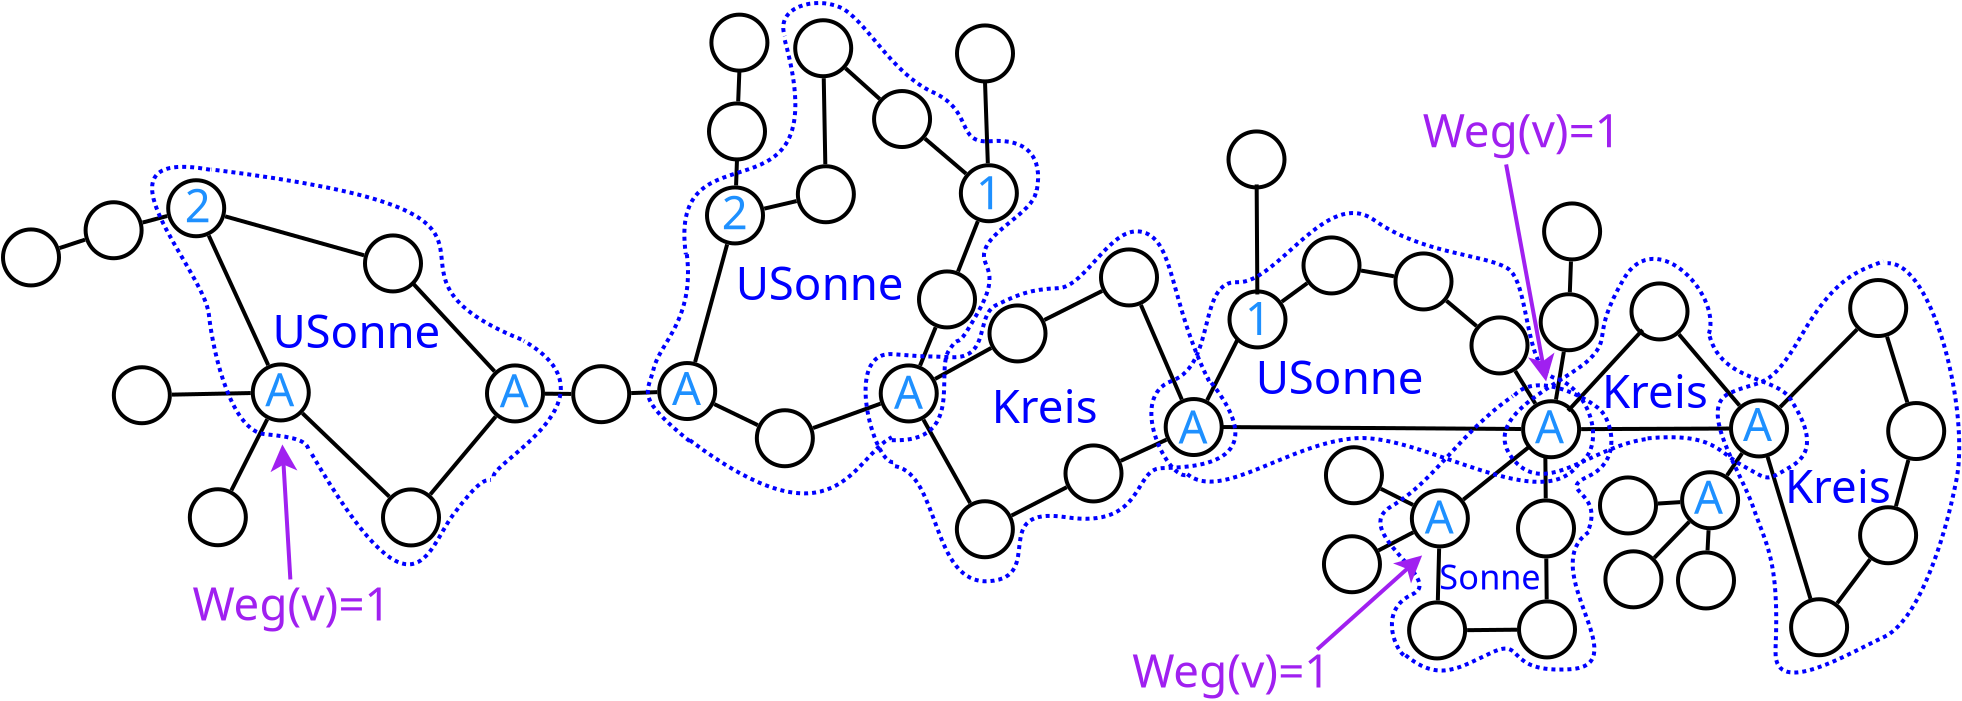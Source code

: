 <?xml version="1.0" encoding="UTF-8"?>
<dia:diagram xmlns:dia="http://www.lysator.liu.se/~alla/dia/">
  <dia:layer name="Background" visible="true" active="true">
    <dia:object type="Standard - Ellipse" version="0" id="O0">
      <dia:attribute name="obj_pos">
        <dia:point val="64.725,13.9"/>
      </dia:attribute>
      <dia:attribute name="obj_bb">
        <dia:rectangle val="64.625,13.8;67.625,16.8"/>
      </dia:attribute>
      <dia:attribute name="elem_corner">
        <dia:point val="64.725,13.9"/>
      </dia:attribute>
      <dia:attribute name="elem_width">
        <dia:real val="2.8"/>
      </dia:attribute>
      <dia:attribute name="elem_height">
        <dia:real val="2.8"/>
      </dia:attribute>
      <dia:attribute name="border_width">
        <dia:real val="0.2"/>
      </dia:attribute>
      <dia:attribute name="show_background">
        <dia:boolean val="false"/>
      </dia:attribute>
      <dia:attribute name="aspect">
        <dia:enum val="2"/>
      </dia:attribute>
    </dia:object>
    <dia:object type="Standard - Ellipse" version="0" id="O1">
      <dia:attribute name="obj_pos">
        <dia:point val="148.475,30.05"/>
      </dia:attribute>
      <dia:attribute name="obj_bb">
        <dia:rectangle val="148.375,29.95;151.375,32.95"/>
      </dia:attribute>
      <dia:attribute name="elem_corner">
        <dia:point val="148.475,30.05"/>
      </dia:attribute>
      <dia:attribute name="elem_width">
        <dia:real val="2.8"/>
      </dia:attribute>
      <dia:attribute name="elem_height">
        <dia:real val="2.8"/>
      </dia:attribute>
      <dia:attribute name="border_width">
        <dia:real val="0.2"/>
      </dia:attribute>
      <dia:attribute name="show_background">
        <dia:boolean val="false"/>
      </dia:attribute>
      <dia:attribute name="aspect">
        <dia:enum val="2"/>
      </dia:attribute>
    </dia:object>
    <dia:object type="Standard - Line" version="0" id="O2">
      <dia:attribute name="obj_pos">
        <dia:point val="149.952,29.952"/>
      </dia:attribute>
      <dia:attribute name="obj_bb">
        <dia:rectangle val="149.847,28.833;150.108,30.057"/>
      </dia:attribute>
      <dia:attribute name="conn_endpoints">
        <dia:point val="149.952,29.952"/>
        <dia:point val="150.003,28.938"/>
      </dia:attribute>
      <dia:attribute name="numcp">
        <dia:int val="1"/>
      </dia:attribute>
      <dia:attribute name="line_width">
        <dia:real val="0.2"/>
      </dia:attribute>
      <dia:connections>
        <dia:connection handle="0" to="O1" connection="8"/>
        <dia:connection handle="1" to="O42" connection="8"/>
      </dia:connections>
    </dia:object>
    <dia:object type="Standard - Line" version="0" id="O3">
      <dia:attribute name="obj_pos">
        <dia:point val="68.83,14.409"/>
      </dia:attribute>
      <dia:attribute name="obj_bb">
        <dia:rectangle val="67.424,14.283;68.956,14.957"/>
      </dia:attribute>
      <dia:attribute name="conn_endpoints">
        <dia:point val="68.83,14.409"/>
        <dia:point val="67.55,14.831"/>
      </dia:attribute>
      <dia:attribute name="numcp">
        <dia:int val="1"/>
      </dia:attribute>
      <dia:attribute name="line_width">
        <dia:real val="0.2"/>
      </dia:attribute>
      <dia:connections>
        <dia:connection handle="0" to="O4" connection="8"/>
        <dia:connection handle="1" to="O0" connection="8"/>
      </dia:connections>
    </dia:object>
    <dia:object type="Standard - Ellipse" version="0" id="O4">
      <dia:attribute name="obj_pos">
        <dia:point val="68.855,12.54"/>
      </dia:attribute>
      <dia:attribute name="obj_bb">
        <dia:rectangle val="68.755,12.44;71.755,15.44"/>
      </dia:attribute>
      <dia:attribute name="elem_corner">
        <dia:point val="68.855,12.54"/>
      </dia:attribute>
      <dia:attribute name="elem_width">
        <dia:real val="2.8"/>
      </dia:attribute>
      <dia:attribute name="elem_height">
        <dia:real val="2.8"/>
      </dia:attribute>
      <dia:attribute name="border_width">
        <dia:real val="0.2"/>
      </dia:attribute>
      <dia:attribute name="show_background">
        <dia:boolean val="false"/>
      </dia:attribute>
      <dia:attribute name="aspect">
        <dia:enum val="2"/>
      </dia:attribute>
    </dia:object>
    <dia:object type="Standard - Line" version="0" id="O5">
      <dia:attribute name="obj_pos">
        <dia:point val="72.936,13.226"/>
      </dia:attribute>
      <dia:attribute name="obj_bb">
        <dia:rectangle val="71.582,13.104;73.058,13.677"/>
      </dia:attribute>
      <dia:attribute name="conn_endpoints">
        <dia:point val="72.936,13.226"/>
        <dia:point val="71.704,13.554"/>
      </dia:attribute>
      <dia:attribute name="numcp">
        <dia:int val="1"/>
      </dia:attribute>
      <dia:attribute name="line_width">
        <dia:real val="0.2"/>
      </dia:attribute>
      <dia:connections>
        <dia:connection handle="0" to="O18" connection="8"/>
        <dia:connection handle="1" to="O4" connection="8"/>
      </dia:connections>
    </dia:object>
    <dia:object type="Standard - Ellipse" version="0" id="O6">
      <dia:attribute name="obj_pos">
        <dia:point val="77.213,20.65"/>
      </dia:attribute>
      <dia:attribute name="obj_bb">
        <dia:rectangle val="77.112,20.55;80.112,23.55"/>
      </dia:attribute>
      <dia:attribute name="elem_corner">
        <dia:point val="77.213,20.65"/>
      </dia:attribute>
      <dia:attribute name="elem_width">
        <dia:real val="2.8"/>
      </dia:attribute>
      <dia:attribute name="elem_height">
        <dia:real val="2.8"/>
      </dia:attribute>
      <dia:attribute name="border_width">
        <dia:real val="0.2"/>
      </dia:attribute>
      <dia:attribute name="show_background">
        <dia:boolean val="false"/>
      </dia:attribute>
      <dia:attribute name="aspect">
        <dia:enum val="2"/>
      </dia:attribute>
    </dia:object>
    <dia:object type="Standard - Line" version="0" id="O7">
      <dia:attribute name="obj_pos">
        <dia:point val="73.167,22.16"/>
      </dia:attribute>
      <dia:attribute name="obj_bb">
        <dia:rectangle val="73.065,21.978;77.215,22.262"/>
      </dia:attribute>
      <dia:attribute name="conn_endpoints">
        <dia:point val="73.167,22.16"/>
        <dia:point val="77.113,22.08"/>
      </dia:attribute>
      <dia:attribute name="numcp">
        <dia:int val="1"/>
      </dia:attribute>
      <dia:attribute name="line_width">
        <dia:real val="0.2"/>
      </dia:attribute>
      <dia:connections>
        <dia:connection handle="0" to="O8" connection="8"/>
        <dia:connection handle="1" to="O6" connection="8"/>
      </dia:connections>
    </dia:object>
    <dia:object type="Standard - Ellipse" version="0" id="O8">
      <dia:attribute name="obj_pos">
        <dia:point val="70.267,20.79"/>
      </dia:attribute>
      <dia:attribute name="obj_bb">
        <dia:rectangle val="70.168,20.69;73.168,23.69"/>
      </dia:attribute>
      <dia:attribute name="elem_corner">
        <dia:point val="70.267,20.79"/>
      </dia:attribute>
      <dia:attribute name="elem_width">
        <dia:real val="2.8"/>
      </dia:attribute>
      <dia:attribute name="elem_height">
        <dia:real val="2.8"/>
      </dia:attribute>
      <dia:attribute name="border_width">
        <dia:real val="0.2"/>
      </dia:attribute>
      <dia:attribute name="show_background">
        <dia:boolean val="false"/>
      </dia:attribute>
      <dia:attribute name="aspect">
        <dia:enum val="2"/>
      </dia:attribute>
    </dia:object>
    <dia:object type="Standard - Line" version="0" id="O9">
      <dia:attribute name="obj_pos">
        <dia:point val="76.143,26.951"/>
      </dia:attribute>
      <dia:attribute name="obj_bb">
        <dia:rectangle val="76.008,23.255;78.072,27.085"/>
      </dia:attribute>
      <dia:attribute name="conn_endpoints">
        <dia:point val="76.143,26.951"/>
        <dia:point val="77.937,23.39"/>
      </dia:attribute>
      <dia:attribute name="numcp">
        <dia:int val="1"/>
      </dia:attribute>
      <dia:attribute name="line_width">
        <dia:real val="0.2"/>
      </dia:attribute>
      <dia:connections>
        <dia:connection handle="0" to="O10" connection="8"/>
        <dia:connection handle="1" to="O6" connection="8"/>
      </dia:connections>
    </dia:object>
    <dia:object type="Standard - Ellipse" version="0" id="O10">
      <dia:attribute name="obj_pos">
        <dia:point val="74.067,26.89"/>
      </dia:attribute>
      <dia:attribute name="obj_bb">
        <dia:rectangle val="73.968,26.79;76.968,29.79"/>
      </dia:attribute>
      <dia:attribute name="elem_corner">
        <dia:point val="74.067,26.89"/>
      </dia:attribute>
      <dia:attribute name="elem_width">
        <dia:real val="2.8"/>
      </dia:attribute>
      <dia:attribute name="elem_height">
        <dia:real val="2.8"/>
      </dia:attribute>
      <dia:attribute name="border_width">
        <dia:real val="0.2"/>
      </dia:attribute>
      <dia:attribute name="show_background">
        <dia:boolean val="false"/>
      </dia:attribute>
      <dia:attribute name="aspect">
        <dia:enum val="2"/>
      </dia:attribute>
    </dia:object>
    <dia:object type="Standard - Line" version="0" id="O11">
      <dia:attribute name="obj_pos">
        <dia:point val="89.306,21.001"/>
      </dia:attribute>
      <dia:attribute name="obj_bb">
        <dia:rectangle val="85.074,16.449;89.447,21.142"/>
      </dia:attribute>
      <dia:attribute name="conn_endpoints">
        <dia:point val="89.306,21.001"/>
        <dia:point val="85.215,16.59"/>
      </dia:attribute>
      <dia:attribute name="numcp">
        <dia:int val="1"/>
      </dia:attribute>
      <dia:attribute name="line_width">
        <dia:real val="0.2"/>
      </dia:attribute>
      <dia:connections>
        <dia:connection handle="0" to="O12" connection="8"/>
        <dia:connection handle="1" to="O16" connection="7"/>
      </dia:connections>
    </dia:object>
    <dia:object type="Standard - Ellipse" version="0" id="O12">
      <dia:attribute name="obj_pos">
        <dia:point val="88.925,20.7"/>
      </dia:attribute>
      <dia:attribute name="obj_bb">
        <dia:rectangle val="88.825,20.6;91.825,23.6"/>
      </dia:attribute>
      <dia:attribute name="elem_corner">
        <dia:point val="88.925,20.7"/>
      </dia:attribute>
      <dia:attribute name="elem_width">
        <dia:real val="2.8"/>
      </dia:attribute>
      <dia:attribute name="elem_height">
        <dia:real val="2.8"/>
      </dia:attribute>
      <dia:attribute name="border_width">
        <dia:real val="0.2"/>
      </dia:attribute>
      <dia:attribute name="show_background">
        <dia:boolean val="false"/>
      </dia:attribute>
      <dia:attribute name="aspect">
        <dia:enum val="2"/>
      </dia:attribute>
    </dia:object>
    <dia:object type="Standard - Line" version="0" id="O13">
      <dia:attribute name="obj_pos">
        <dia:point val="84.043,27.262"/>
      </dia:attribute>
      <dia:attribute name="obj_bb">
        <dia:rectangle val="79.553,22.947;84.184,27.403"/>
      </dia:attribute>
      <dia:attribute name="conn_endpoints">
        <dia:point val="84.043,27.262"/>
        <dia:point val="79.695,23.088"/>
      </dia:attribute>
      <dia:attribute name="numcp">
        <dia:int val="1"/>
      </dia:attribute>
      <dia:attribute name="line_width">
        <dia:real val="0.2"/>
      </dia:attribute>
      <dia:connections>
        <dia:connection handle="0" to="O14" connection="8"/>
        <dia:connection handle="1" to="O6" connection="8"/>
      </dia:connections>
    </dia:object>
    <dia:object type="Standard - Ellipse" version="0" id="O14">
      <dia:attribute name="obj_pos">
        <dia:point val="83.725,26.9"/>
      </dia:attribute>
      <dia:attribute name="obj_bb">
        <dia:rectangle val="83.625,26.8;86.625,29.8"/>
      </dia:attribute>
      <dia:attribute name="elem_corner">
        <dia:point val="83.725,26.9"/>
      </dia:attribute>
      <dia:attribute name="elem_width">
        <dia:real val="2.8"/>
      </dia:attribute>
      <dia:attribute name="elem_height">
        <dia:real val="2.8"/>
      </dia:attribute>
      <dia:attribute name="border_width">
        <dia:real val="0.2"/>
      </dia:attribute>
      <dia:attribute name="show_background">
        <dia:boolean val="false"/>
      </dia:attribute>
      <dia:attribute name="aspect">
        <dia:enum val="2"/>
      </dia:attribute>
    </dia:object>
    <dia:object type="Standard - Line" version="0" id="O15">
      <dia:attribute name="obj_pos">
        <dia:point val="86.089,27.151"/>
      </dia:attribute>
      <dia:attribute name="obj_bb">
        <dia:rectangle val="85.948,23.108;89.502,27.292"/>
      </dia:attribute>
      <dia:attribute name="conn_endpoints">
        <dia:point val="86.089,27.151"/>
        <dia:point val="89.361,23.249"/>
      </dia:attribute>
      <dia:attribute name="numcp">
        <dia:int val="1"/>
      </dia:attribute>
      <dia:attribute name="line_width">
        <dia:real val="0.2"/>
      </dia:attribute>
      <dia:connections>
        <dia:connection handle="0" to="O14" connection="8"/>
        <dia:connection handle="1" to="O12" connection="8"/>
      </dia:connections>
    </dia:object>
    <dia:object type="Standard - Ellipse" version="0" id="O16">
      <dia:attribute name="obj_pos">
        <dia:point val="82.825,14.2"/>
      </dia:attribute>
      <dia:attribute name="obj_bb">
        <dia:rectangle val="82.725,14.1;85.725,17.1"/>
      </dia:attribute>
      <dia:attribute name="elem_corner">
        <dia:point val="82.825,14.2"/>
      </dia:attribute>
      <dia:attribute name="elem_width">
        <dia:real val="2.8"/>
      </dia:attribute>
      <dia:attribute name="elem_height">
        <dia:real val="2.8"/>
      </dia:attribute>
      <dia:attribute name="border_width">
        <dia:real val="0.2"/>
      </dia:attribute>
      <dia:attribute name="show_background">
        <dia:boolean val="false"/>
      </dia:attribute>
      <dia:attribute name="aspect">
        <dia:enum val="2"/>
      </dia:attribute>
    </dia:object>
    <dia:object type="Standard - Line" version="0" id="O17">
      <dia:attribute name="obj_pos">
        <dia:point val="75.011,14.203"/>
      </dia:attribute>
      <dia:attribute name="obj_bb">
        <dia:rectangle val="74.878,14.071;78.119,20.819"/>
      </dia:attribute>
      <dia:attribute name="conn_endpoints">
        <dia:point val="75.011,14.203"/>
        <dia:point val="77.987,20.687"/>
      </dia:attribute>
      <dia:attribute name="numcp">
        <dia:int val="1"/>
      </dia:attribute>
      <dia:attribute name="line_width">
        <dia:real val="0.2"/>
      </dia:attribute>
      <dia:connections>
        <dia:connection handle="0" to="O18" connection="8"/>
        <dia:connection handle="1" to="O6" connection="8"/>
      </dia:connections>
    </dia:object>
    <dia:object type="Standard - Ellipse" version="0" id="O18">
      <dia:attribute name="obj_pos">
        <dia:point val="72.985,11.44"/>
      </dia:attribute>
      <dia:attribute name="obj_bb">
        <dia:rectangle val="72.885,11.34;75.885,14.34"/>
      </dia:attribute>
      <dia:attribute name="elem_corner">
        <dia:point val="72.985,11.44"/>
      </dia:attribute>
      <dia:attribute name="elem_width">
        <dia:real val="2.8"/>
      </dia:attribute>
      <dia:attribute name="elem_height">
        <dia:real val="2.8"/>
      </dia:attribute>
      <dia:attribute name="border_width">
        <dia:real val="0.2"/>
      </dia:attribute>
      <dia:attribute name="show_background">
        <dia:boolean val="false"/>
      </dia:attribute>
      <dia:attribute name="aspect">
        <dia:enum val="2"/>
      </dia:attribute>
    </dia:object>
    <dia:object type="Standard - Line" version="0" id="O19">
      <dia:attribute name="obj_pos">
        <dia:point val="75.829,13.245"/>
      </dia:attribute>
      <dia:attribute name="obj_bb">
        <dia:rectangle val="75.706,13.122;82.904,15.318"/>
      </dia:attribute>
      <dia:attribute name="conn_endpoints">
        <dia:point val="75.829,13.245"/>
        <dia:point val="82.781,15.195"/>
      </dia:attribute>
      <dia:attribute name="numcp">
        <dia:int val="1"/>
      </dia:attribute>
      <dia:attribute name="line_width">
        <dia:real val="0.2"/>
      </dia:attribute>
      <dia:connections>
        <dia:connection handle="0" to="O18" connection="8"/>
        <dia:connection handle="1" to="O16" connection="8"/>
      </dia:connections>
    </dia:object>
    <dia:object type="Standard - Ellipse" version="0" id="O20">
      <dia:attribute name="obj_pos">
        <dia:point val="108.612,20.7"/>
      </dia:attribute>
      <dia:attribute name="obj_bb">
        <dia:rectangle val="108.512,20.6;111.512,23.6"/>
      </dia:attribute>
      <dia:attribute name="elem_corner">
        <dia:point val="108.612,20.7"/>
      </dia:attribute>
      <dia:attribute name="elem_width">
        <dia:real val="2.8"/>
      </dia:attribute>
      <dia:attribute name="elem_height">
        <dia:real val="2.8"/>
      </dia:attribute>
      <dia:attribute name="border_width">
        <dia:real val="0.2"/>
      </dia:attribute>
      <dia:attribute name="show_background">
        <dia:boolean val="false"/>
      </dia:attribute>
      <dia:attribute name="aspect">
        <dia:enum val="2"/>
      </dia:attribute>
    </dia:object>
    <dia:object type="Standard - Line" version="0" id="O21">
      <dia:attribute name="obj_pos">
        <dia:point val="102.786,12.859"/>
      </dia:attribute>
      <dia:attribute name="obj_bb">
        <dia:rectangle val="102.666,12.361;104.527,12.979"/>
      </dia:attribute>
      <dia:attribute name="conn_endpoints">
        <dia:point val="102.786,12.859"/>
        <dia:point val="104.407,12.481"/>
      </dia:attribute>
      <dia:attribute name="numcp">
        <dia:int val="1"/>
      </dia:attribute>
      <dia:attribute name="line_width">
        <dia:real val="0.2"/>
      </dia:attribute>
      <dia:connections>
        <dia:connection handle="0" to="O22" connection="8"/>
        <dia:connection handle="1" to="O33" connection="8"/>
      </dia:connections>
    </dia:object>
    <dia:object type="Standard - Ellipse" version="0" id="O22">
      <dia:attribute name="obj_pos">
        <dia:point val="99.925,11.8"/>
      </dia:attribute>
      <dia:attribute name="obj_bb">
        <dia:rectangle val="99.825,11.7;102.825,14.7"/>
      </dia:attribute>
      <dia:attribute name="elem_corner">
        <dia:point val="99.925,11.8"/>
      </dia:attribute>
      <dia:attribute name="elem_width">
        <dia:real val="2.8"/>
      </dia:attribute>
      <dia:attribute name="elem_height">
        <dia:real val="2.8"/>
      </dia:attribute>
      <dia:attribute name="border_width">
        <dia:real val="0.2"/>
      </dia:attribute>
      <dia:attribute name="show_background">
        <dia:boolean val="false"/>
      </dia:attribute>
      <dia:attribute name="aspect">
        <dia:enum val="2"/>
      </dia:attribute>
    </dia:object>
    <dia:object type="Standard - Line" version="0" id="O23">
      <dia:attribute name="obj_pos">
        <dia:point val="105.227,23.83"/>
      </dia:attribute>
      <dia:attribute name="obj_bb">
        <dia:rectangle val="105.099,22.482;108.73,23.958"/>
      </dia:attribute>
      <dia:attribute name="conn_endpoints">
        <dia:point val="105.227,23.83"/>
        <dia:point val="108.602,22.61"/>
      </dia:attribute>
      <dia:attribute name="numcp">
        <dia:int val="1"/>
      </dia:attribute>
      <dia:attribute name="line_width">
        <dia:real val="0.2"/>
      </dia:attribute>
      <dia:connections>
        <dia:connection handle="0" to="O24" connection="8"/>
        <dia:connection handle="1" to="O20" connection="8"/>
      </dia:connections>
    </dia:object>
    <dia:object type="Standard - Ellipse" version="0" id="O24">
      <dia:attribute name="obj_pos">
        <dia:point val="102.417,22.94"/>
      </dia:attribute>
      <dia:attribute name="obj_bb">
        <dia:rectangle val="102.317,22.84;105.317,25.84"/>
      </dia:attribute>
      <dia:attribute name="elem_corner">
        <dia:point val="102.417,22.94"/>
      </dia:attribute>
      <dia:attribute name="elem_width">
        <dia:real val="2.8"/>
      </dia:attribute>
      <dia:attribute name="elem_height">
        <dia:real val="2.8"/>
      </dia:attribute>
      <dia:attribute name="border_width">
        <dia:real val="0.2"/>
      </dia:attribute>
      <dia:attribute name="show_background">
        <dia:boolean val="false"/>
      </dia:attribute>
      <dia:attribute name="aspect">
        <dia:enum val="2"/>
      </dia:attribute>
    </dia:object>
    <dia:object type="Standard - Line" version="0" id="O25">
      <dia:attribute name="obj_pos">
        <dia:point val="99.329,20.533"/>
      </dia:attribute>
      <dia:attribute name="obj_bb">
        <dia:rectangle val="99.206,14.525;101.054,20.655"/>
      </dia:attribute>
      <dia:attribute name="conn_endpoints">
        <dia:point val="99.329,20.533"/>
        <dia:point val="100.931,14.647"/>
      </dia:attribute>
      <dia:attribute name="numcp">
        <dia:int val="1"/>
      </dia:attribute>
      <dia:attribute name="line_width">
        <dia:real val="0.2"/>
      </dia:attribute>
      <dia:connections>
        <dia:connection handle="0" to="O60" connection="8"/>
        <dia:connection handle="1" to="O22" connection="8"/>
      </dia:connections>
    </dia:object>
    <dia:object type="Standard - Line" version="0" id="O26">
      <dia:attribute name="obj_pos">
        <dia:point val="114.137,19.825"/>
      </dia:attribute>
      <dia:attribute name="obj_bb">
        <dia:rectangle val="111.19,19.689;114.272,21.511"/>
      </dia:attribute>
      <dia:attribute name="conn_endpoints">
        <dia:point val="114.137,19.825"/>
        <dia:point val="111.325,21.375"/>
      </dia:attribute>
      <dia:attribute name="numcp">
        <dia:int val="1"/>
      </dia:attribute>
      <dia:attribute name="line_width">
        <dia:real val="0.2"/>
      </dia:attribute>
      <dia:connections>
        <dia:connection handle="0" to="O27" connection="8"/>
        <dia:connection handle="1" to="O20" connection="8"/>
      </dia:connections>
    </dia:object>
    <dia:object type="Standard - Ellipse" version="0" id="O27">
      <dia:attribute name="obj_pos">
        <dia:point val="114.05,17.7"/>
      </dia:attribute>
      <dia:attribute name="obj_bb">
        <dia:rectangle val="113.95,17.6;116.95,20.6"/>
      </dia:attribute>
      <dia:attribute name="elem_corner">
        <dia:point val="114.05,17.7"/>
      </dia:attribute>
      <dia:attribute name="elem_width">
        <dia:real val="2.8"/>
      </dia:attribute>
      <dia:attribute name="elem_height">
        <dia:real val="2.8"/>
      </dia:attribute>
      <dia:attribute name="border_width">
        <dia:real val="0.2"/>
      </dia:attribute>
      <dia:attribute name="show_background">
        <dia:boolean val="false"/>
      </dia:attribute>
      <dia:attribute name="aspect">
        <dia:enum val="2"/>
      </dia:attribute>
    </dia:object>
    <dia:object type="Standard - Line" version="0" id="O28">
      <dia:attribute name="obj_pos">
        <dia:point val="117.916,26.785"/>
      </dia:attribute>
      <dia:attribute name="obj_bb">
        <dia:rectangle val="115.018,26.651;118.05,28.339"/>
      </dia:attribute>
      <dia:attribute name="conn_endpoints">
        <dia:point val="117.916,26.785"/>
        <dia:point val="115.152,28.205"/>
      </dia:attribute>
      <dia:attribute name="numcp">
        <dia:int val="1"/>
      </dia:attribute>
      <dia:attribute name="line_width">
        <dia:real val="0.2"/>
      </dia:attribute>
      <dia:connections>
        <dia:connection handle="0" to="O29" connection="8"/>
        <dia:connection handle="1" to="O36" connection="8"/>
      </dia:connections>
    </dia:object>
    <dia:object type="Standard - Ellipse" version="0" id="O29">
      <dia:attribute name="obj_pos">
        <dia:point val="117.85,24.7"/>
      </dia:attribute>
      <dia:attribute name="obj_bb">
        <dia:rectangle val="117.75,24.6;120.75,27.6"/>
      </dia:attribute>
      <dia:attribute name="elem_corner">
        <dia:point val="117.85,24.7"/>
      </dia:attribute>
      <dia:attribute name="elem_width">
        <dia:real val="2.8"/>
      </dia:attribute>
      <dia:attribute name="elem_height">
        <dia:real val="2.8"/>
      </dia:attribute>
      <dia:attribute name="border_width">
        <dia:real val="0.2"/>
      </dia:attribute>
      <dia:attribute name="show_background">
        <dia:boolean val="false"/>
      </dia:attribute>
      <dia:attribute name="aspect">
        <dia:enum val="2"/>
      </dia:attribute>
    </dia:object>
    <dia:object type="Standard - Line" version="0" id="O30">
      <dia:attribute name="obj_pos">
        <dia:point val="120.611,25.47"/>
      </dia:attribute>
      <dia:attribute name="obj_bb">
        <dia:rectangle val="120.478,24.277;123.032,25.603"/>
      </dia:attribute>
      <dia:attribute name="conn_endpoints">
        <dia:point val="120.611,25.47"/>
        <dia:point val="122.899,24.41"/>
      </dia:attribute>
      <dia:attribute name="numcp">
        <dia:int val="1"/>
      </dia:attribute>
      <dia:attribute name="line_width">
        <dia:real val="0.2"/>
      </dia:attribute>
      <dia:connections>
        <dia:connection handle="0" to="O29" connection="8"/>
        <dia:connection handle="1" to="O71" connection="8"/>
      </dia:connections>
    </dia:object>
    <dia:object type="Standard - Line" version="0" id="O31">
      <dia:attribute name="obj_pos">
        <dia:point val="113.468,13.486"/>
      </dia:attribute>
      <dia:attribute name="obj_bb">
        <dia:rectangle val="112.345,13.356;113.598,16.134"/>
      </dia:attribute>
      <dia:attribute name="conn_endpoints">
        <dia:point val="113.468,13.486"/>
        <dia:point val="112.475,16.004"/>
      </dia:attribute>
      <dia:attribute name="numcp">
        <dia:int val="1"/>
      </dia:attribute>
      <dia:attribute name="line_width">
        <dia:real val="0.2"/>
      </dia:attribute>
      <dia:connections>
        <dia:connection handle="0" to="O32" connection="8"/>
        <dia:connection handle="1" to="O88" connection="8"/>
      </dia:connections>
    </dia:object>
    <dia:object type="Standard - Ellipse" version="0" id="O32">
      <dia:attribute name="obj_pos">
        <dia:point val="112.618,10.69"/>
      </dia:attribute>
      <dia:attribute name="obj_bb">
        <dia:rectangle val="112.518,10.59;115.518,13.59"/>
      </dia:attribute>
      <dia:attribute name="elem_corner">
        <dia:point val="112.618,10.69"/>
      </dia:attribute>
      <dia:attribute name="elem_width">
        <dia:real val="2.8"/>
      </dia:attribute>
      <dia:attribute name="elem_height">
        <dia:real val="2.8"/>
      </dia:attribute>
      <dia:attribute name="border_width">
        <dia:real val="0.2"/>
      </dia:attribute>
      <dia:attribute name="show_background">
        <dia:boolean val="false"/>
      </dia:attribute>
      <dia:attribute name="aspect">
        <dia:enum val="2"/>
      </dia:attribute>
    </dia:object>
    <dia:object type="Standard - Ellipse" version="0" id="O33">
      <dia:attribute name="obj_pos">
        <dia:point val="104.468,10.74"/>
      </dia:attribute>
      <dia:attribute name="obj_bb">
        <dia:rectangle val="104.368,10.64;107.368,13.64"/>
      </dia:attribute>
      <dia:attribute name="elem_corner">
        <dia:point val="104.468,10.74"/>
      </dia:attribute>
      <dia:attribute name="elem_width">
        <dia:real val="2.8"/>
      </dia:attribute>
      <dia:attribute name="elem_height">
        <dia:real val="2.8"/>
      </dia:attribute>
      <dia:attribute name="border_width">
        <dia:real val="0.2"/>
      </dia:attribute>
      <dia:attribute name="show_background">
        <dia:boolean val="false"/>
      </dia:attribute>
      <dia:attribute name="aspect">
        <dia:enum val="2"/>
      </dia:attribute>
    </dia:object>
    <dia:object type="Standard - Line" version="0" id="O34">
      <dia:attribute name="obj_pos">
        <dia:point val="105.841,10.641"/>
      </dia:attribute>
      <dia:attribute name="obj_bb">
        <dia:rectangle val="105.661,6.237;105.942,10.743"/>
      </dia:attribute>
      <dia:attribute name="conn_endpoints">
        <dia:point val="105.841,10.641"/>
        <dia:point val="105.762,6.339"/>
      </dia:attribute>
      <dia:attribute name="numcp">
        <dia:int val="1"/>
      </dia:attribute>
      <dia:attribute name="line_width">
        <dia:real val="0.2"/>
      </dia:attribute>
      <dia:connections>
        <dia:connection handle="0" to="O33" connection="8"/>
        <dia:connection handle="1" to="O78" connection="8"/>
      </dia:connections>
    </dia:object>
    <dia:object type="Standard - Line" version="0" id="O35">
      <dia:attribute name="obj_pos">
        <dia:point val="113.085,27.582"/>
      </dia:attribute>
      <dia:attribute name="obj_bb">
        <dia:rectangle val="110.609,23.272;113.221,27.718"/>
      </dia:attribute>
      <dia:attribute name="conn_endpoints">
        <dia:point val="113.085,27.582"/>
        <dia:point val="110.745,23.408"/>
      </dia:attribute>
      <dia:attribute name="numcp">
        <dia:int val="1"/>
      </dia:attribute>
      <dia:attribute name="line_width">
        <dia:real val="0.2"/>
      </dia:attribute>
      <dia:connections>
        <dia:connection handle="0" to="O36" connection="8"/>
        <dia:connection handle="1" to="O20" connection="8"/>
      </dia:connections>
    </dia:object>
    <dia:object type="Standard - Ellipse" version="0" id="O36">
      <dia:attribute name="obj_pos">
        <dia:point val="112.418,27.49"/>
      </dia:attribute>
      <dia:attribute name="obj_bb">
        <dia:rectangle val="112.318,27.39;115.318,30.39"/>
      </dia:attribute>
      <dia:attribute name="elem_corner">
        <dia:point val="112.418,27.49"/>
      </dia:attribute>
      <dia:attribute name="elem_width">
        <dia:real val="2.8"/>
      </dia:attribute>
      <dia:attribute name="elem_height">
        <dia:real val="2.8"/>
      </dia:attribute>
      <dia:attribute name="border_width">
        <dia:real val="0.2"/>
      </dia:attribute>
      <dia:attribute name="show_background">
        <dia:boolean val="false"/>
      </dia:attribute>
      <dia:attribute name="aspect">
        <dia:enum val="2"/>
      </dia:attribute>
    </dia:object>
    <dia:object type="Standard - Line" version="0" id="O37">
      <dia:attribute name="obj_pos">
        <dia:point val="100.286,22.633"/>
      </dia:attribute>
      <dia:attribute name="obj_bb">
        <dia:rectangle val="100.152,22.499;102.6,23.821"/>
      </dia:attribute>
      <dia:attribute name="conn_endpoints">
        <dia:point val="100.286,22.633"/>
        <dia:point val="102.466,23.687"/>
      </dia:attribute>
      <dia:attribute name="numcp">
        <dia:int val="1"/>
      </dia:attribute>
      <dia:attribute name="line_width">
        <dia:real val="0.2"/>
      </dia:attribute>
      <dia:connections>
        <dia:connection handle="0" to="O60" connection="8"/>
        <dia:connection handle="1" to="O24" connection="8"/>
      </dia:connections>
    </dia:object>
    <dia:object type="Standard - Ellipse" version="0" id="O38">
      <dia:attribute name="obj_pos">
        <dia:point val="144.575,26.3"/>
      </dia:attribute>
      <dia:attribute name="obj_bb">
        <dia:rectangle val="144.475,26.2;147.475,29.2"/>
      </dia:attribute>
      <dia:attribute name="elem_corner">
        <dia:point val="144.575,26.3"/>
      </dia:attribute>
      <dia:attribute name="elem_width">
        <dia:real val="2.8"/>
      </dia:attribute>
      <dia:attribute name="elem_height">
        <dia:real val="2.8"/>
      </dia:attribute>
      <dia:attribute name="border_width">
        <dia:real val="0.2"/>
      </dia:attribute>
      <dia:attribute name="show_background">
        <dia:boolean val="false"/>
      </dia:attribute>
      <dia:attribute name="aspect">
        <dia:enum val="2"/>
      </dia:attribute>
    </dia:object>
    <dia:object type="Standard - Line" version="0" id="O39">
      <dia:attribute name="obj_pos">
        <dia:point val="147.471,27.605"/>
      </dia:attribute>
      <dia:attribute name="obj_bb">
        <dia:rectangle val="147.365,27.429;148.69,27.711"/>
      </dia:attribute>
      <dia:attribute name="conn_endpoints">
        <dia:point val="147.471,27.605"/>
        <dia:point val="148.584,27.535"/>
      </dia:attribute>
      <dia:attribute name="numcp">
        <dia:int val="1"/>
      </dia:attribute>
      <dia:attribute name="line_width">
        <dia:real val="0.2"/>
      </dia:attribute>
      <dia:connections>
        <dia:connection handle="0" to="O38" connection="8"/>
        <dia:connection handle="1" to="O42" connection="8"/>
      </dia:connections>
    </dia:object>
    <dia:object type="Standard - Ellipse" version="0" id="O40">
      <dia:attribute name="obj_pos">
        <dia:point val="151.125,22.45"/>
      </dia:attribute>
      <dia:attribute name="obj_bb">
        <dia:rectangle val="151.025,22.35;154.025,25.35"/>
      </dia:attribute>
      <dia:attribute name="elem_corner">
        <dia:point val="151.125,22.45"/>
      </dia:attribute>
      <dia:attribute name="elem_width">
        <dia:real val="2.8"/>
      </dia:attribute>
      <dia:attribute name="elem_height">
        <dia:real val="2.8"/>
      </dia:attribute>
      <dia:attribute name="border_width">
        <dia:real val="0.2"/>
      </dia:attribute>
      <dia:attribute name="show_background">
        <dia:boolean val="false"/>
      </dia:attribute>
      <dia:attribute name="aspect">
        <dia:enum val="2"/>
      </dia:attribute>
    </dia:object>
    <dia:object type="Standard - Line" version="0" id="O41">
      <dia:attribute name="obj_pos">
        <dia:point val="150.924,26.2"/>
      </dia:attribute>
      <dia:attribute name="obj_bb">
        <dia:rectangle val="150.785,24.951;151.82,26.339"/>
      </dia:attribute>
      <dia:attribute name="conn_endpoints">
        <dia:point val="150.924,26.2"/>
        <dia:point val="151.681,25.09"/>
      </dia:attribute>
      <dia:attribute name="numcp">
        <dia:int val="1"/>
      </dia:attribute>
      <dia:attribute name="line_width">
        <dia:real val="0.2"/>
      </dia:attribute>
      <dia:connections>
        <dia:connection handle="0" to="O42" connection="8"/>
        <dia:connection handle="1" to="O40" connection="8"/>
      </dia:connections>
    </dia:object>
    <dia:object type="Standard - Ellipse" version="0" id="O42">
      <dia:attribute name="obj_pos">
        <dia:point val="148.68,26.04"/>
      </dia:attribute>
      <dia:attribute name="obj_bb">
        <dia:rectangle val="148.58,25.94;151.58,28.94"/>
      </dia:attribute>
      <dia:attribute name="elem_corner">
        <dia:point val="148.68,26.04"/>
      </dia:attribute>
      <dia:attribute name="elem_width">
        <dia:real val="2.8"/>
      </dia:attribute>
      <dia:attribute name="elem_height">
        <dia:real val="2.8"/>
      </dia:attribute>
      <dia:attribute name="border_width">
        <dia:real val="0.2"/>
      </dia:attribute>
      <dia:attribute name="show_background">
        <dia:boolean val="false"/>
      </dia:attribute>
      <dia:attribute name="aspect">
        <dia:enum val="2"/>
      </dia:attribute>
    </dia:object>
    <dia:object type="Standard - Line" version="0" id="O43">
      <dia:attribute name="obj_pos">
        <dia:point val="159.371,27.742"/>
      </dia:attribute>
      <dia:attribute name="obj_bb">
        <dia:rectangle val="159.248,25.306;160.117,27.864"/>
      </dia:attribute>
      <dia:attribute name="conn_endpoints">
        <dia:point val="159.371,27.742"/>
        <dia:point val="159.994,25.428"/>
      </dia:attribute>
      <dia:attribute name="numcp">
        <dia:int val="1"/>
      </dia:attribute>
      <dia:attribute name="line_width">
        <dia:real val="0.2"/>
      </dia:attribute>
      <dia:connections>
        <dia:connection handle="0" to="O44" connection="8"/>
        <dia:connection handle="1" to="O56" connection="8"/>
      </dia:connections>
    </dia:object>
    <dia:object type="Standard - Ellipse" version="0" id="O44">
      <dia:attribute name="obj_pos">
        <dia:point val="157.58,27.79"/>
      </dia:attribute>
      <dia:attribute name="obj_bb">
        <dia:rectangle val="157.48,27.69;160.48,30.69"/>
      </dia:attribute>
      <dia:attribute name="elem_corner">
        <dia:point val="157.58,27.79"/>
      </dia:attribute>
      <dia:attribute name="elem_width">
        <dia:real val="2.8"/>
      </dia:attribute>
      <dia:attribute name="elem_height">
        <dia:real val="2.8"/>
      </dia:attribute>
      <dia:attribute name="border_width">
        <dia:real val="0.2"/>
      </dia:attribute>
      <dia:attribute name="show_background">
        <dia:boolean val="false"/>
      </dia:attribute>
      <dia:attribute name="aspect">
        <dia:enum val="2"/>
      </dia:attribute>
    </dia:object>
    <dia:object type="Standard - Line" version="0" id="O45">
      <dia:attribute name="obj_pos">
        <dia:point val="155.102,32.373"/>
      </dia:attribute>
      <dia:attribute name="obj_bb">
        <dia:rectangle val="152.829,25.143;155.226,32.497"/>
      </dia:attribute>
      <dia:attribute name="conn_endpoints">
        <dia:point val="155.102,32.373"/>
        <dia:point val="152.953,25.267"/>
      </dia:attribute>
      <dia:attribute name="numcp">
        <dia:int val="1"/>
      </dia:attribute>
      <dia:attribute name="line_width">
        <dia:real val="0.2"/>
      </dia:attribute>
      <dia:connections>
        <dia:connection handle="0" to="O46" connection="8"/>
        <dia:connection handle="1" to="O40" connection="8"/>
      </dia:connections>
    </dia:object>
    <dia:object type="Standard - Ellipse" version="0" id="O46">
      <dia:attribute name="obj_pos">
        <dia:point val="154.13,32.39"/>
      </dia:attribute>
      <dia:attribute name="obj_bb">
        <dia:rectangle val="154.03,32.29;157.03,35.29"/>
      </dia:attribute>
      <dia:attribute name="elem_corner">
        <dia:point val="154.13,32.39"/>
      </dia:attribute>
      <dia:attribute name="elem_width">
        <dia:real val="2.8"/>
      </dia:attribute>
      <dia:attribute name="elem_height">
        <dia:real val="2.8"/>
      </dia:attribute>
      <dia:attribute name="border_width">
        <dia:real val="0.2"/>
      </dia:attribute>
      <dia:attribute name="show_background">
        <dia:boolean val="false"/>
      </dia:attribute>
      <dia:attribute name="aspect">
        <dia:enum val="2"/>
      </dia:attribute>
    </dia:object>
    <dia:object type="Standard - Line" version="0" id="O47">
      <dia:attribute name="obj_pos">
        <dia:point val="156.43,32.59"/>
      </dia:attribute>
      <dia:attribute name="obj_bb">
        <dia:rectangle val="156.29,30.25;158.22,32.73"/>
      </dia:attribute>
      <dia:attribute name="conn_endpoints">
        <dia:point val="156.43,32.59"/>
        <dia:point val="158.08,30.39"/>
      </dia:attribute>
      <dia:attribute name="numcp">
        <dia:int val="1"/>
      </dia:attribute>
      <dia:attribute name="line_width">
        <dia:real val="0.2"/>
      </dia:attribute>
      <dia:connections>
        <dia:connection handle="0" to="O46" connection="8"/>
        <dia:connection handle="1" to="O44" connection="8"/>
      </dia:connections>
    </dia:object>
    <dia:object type="Standard - Line" version="0" id="O48">
      <dia:attribute name="obj_pos">
        <dia:point val="146.703,18.92"/>
      </dia:attribute>
      <dia:attribute name="obj_bb">
        <dia:rectangle val="142.836,18.779;146.844,23.111"/>
      </dia:attribute>
      <dia:attribute name="conn_endpoints">
        <dia:point val="146.703,18.92"/>
        <dia:point val="142.977,22.97"/>
      </dia:attribute>
      <dia:attribute name="numcp">
        <dia:int val="1"/>
      </dia:attribute>
      <dia:attribute name="line_width">
        <dia:real val="0.2"/>
      </dia:attribute>
      <dia:connections>
        <dia:connection handle="0" to="O50" connection="8"/>
        <dia:connection handle="1" to="O54" connection="8"/>
      </dia:connections>
    </dia:object>
    <dia:object type="Standard - Line" version="0" id="O49">
      <dia:attribute name="obj_pos">
        <dia:point val="148.522,19.143"/>
      </dia:attribute>
      <dia:attribute name="obj_bb">
        <dia:rectangle val="148.381,19.002;151.694,22.848"/>
      </dia:attribute>
      <dia:attribute name="conn_endpoints">
        <dia:point val="148.522,19.143"/>
        <dia:point val="151.553,22.707"/>
      </dia:attribute>
      <dia:attribute name="numcp">
        <dia:int val="1"/>
      </dia:attribute>
      <dia:attribute name="line_width">
        <dia:real val="0.2"/>
      </dia:attribute>
      <dia:connections>
        <dia:connection handle="0" to="O50" connection="8"/>
        <dia:connection handle="1" to="O40" connection="8"/>
      </dia:connections>
    </dia:object>
    <dia:object type="Standard - Ellipse" version="0" id="O50">
      <dia:attribute name="obj_pos">
        <dia:point val="146.15,16.6"/>
      </dia:attribute>
      <dia:attribute name="obj_bb">
        <dia:rectangle val="146.05,16.5;149.05,19.5"/>
      </dia:attribute>
      <dia:attribute name="elem_corner">
        <dia:point val="146.15,16.6"/>
      </dia:attribute>
      <dia:attribute name="elem_width">
        <dia:real val="2.8"/>
      </dia:attribute>
      <dia:attribute name="elem_height">
        <dia:real val="2.8"/>
      </dia:attribute>
      <dia:attribute name="border_width">
        <dia:real val="0.2"/>
      </dia:attribute>
      <dia:attribute name="show_background">
        <dia:boolean val="false"/>
      </dia:attribute>
      <dia:attribute name="aspect">
        <dia:enum val="2"/>
      </dia:attribute>
    </dia:object>
    <dia:object type="Standard - Line" version="0" id="O51">
      <dia:attribute name="obj_pos">
        <dia:point val="119.685,16.973"/>
      </dia:attribute>
      <dia:attribute name="obj_bb">
        <dia:rectangle val="116.656,16.839;119.819,18.561"/>
      </dia:attribute>
      <dia:attribute name="conn_endpoints">
        <dia:point val="119.685,16.973"/>
        <dia:point val="116.79,18.427"/>
      </dia:attribute>
      <dia:attribute name="numcp">
        <dia:int val="1"/>
      </dia:attribute>
      <dia:attribute name="line_width">
        <dia:real val="0.2"/>
      </dia:attribute>
      <dia:connections>
        <dia:connection handle="0" to="O52" connection="8"/>
        <dia:connection handle="1" to="O27" connection="8"/>
      </dia:connections>
    </dia:object>
    <dia:object type="Standard - Ellipse" version="0" id="O52">
      <dia:attribute name="obj_pos">
        <dia:point val="119.625,14.9"/>
      </dia:attribute>
      <dia:attribute name="obj_bb">
        <dia:rectangle val="119.525,14.8;122.525,17.8"/>
      </dia:attribute>
      <dia:attribute name="elem_corner">
        <dia:point val="119.625,14.9"/>
      </dia:attribute>
      <dia:attribute name="elem_width">
        <dia:real val="2.8"/>
      </dia:attribute>
      <dia:attribute name="elem_height">
        <dia:real val="2.8"/>
      </dia:attribute>
      <dia:attribute name="border_width">
        <dia:real val="0.2"/>
      </dia:attribute>
      <dia:attribute name="show_background">
        <dia:boolean val="false"/>
      </dia:attribute>
      <dia:attribute name="aspect">
        <dia:enum val="2"/>
      </dia:attribute>
    </dia:object>
    <dia:object type="Standard - Line" version="0" id="O53">
      <dia:attribute name="obj_pos">
        <dia:point val="143.63,23.884"/>
      </dia:attribute>
      <dia:attribute name="obj_bb">
        <dia:rectangle val="143.53,23.755;151.125,23.985"/>
      </dia:attribute>
      <dia:attribute name="conn_endpoints">
        <dia:point val="143.63,23.884"/>
        <dia:point val="151.025,23.856"/>
      </dia:attribute>
      <dia:attribute name="numcp">
        <dia:int val="1"/>
      </dia:attribute>
      <dia:attribute name="line_width">
        <dia:real val="0.2"/>
      </dia:attribute>
      <dia:connections>
        <dia:connection handle="0" to="O54" connection="8"/>
        <dia:connection handle="1" to="O40" connection="8"/>
      </dia:connections>
    </dia:object>
    <dia:object type="Standard - Ellipse" version="0" id="O54">
      <dia:attribute name="obj_pos">
        <dia:point val="140.73,22.49"/>
      </dia:attribute>
      <dia:attribute name="obj_bb">
        <dia:rectangle val="140.63,22.39;143.63,25.39"/>
      </dia:attribute>
      <dia:attribute name="elem_corner">
        <dia:point val="140.73,22.49"/>
      </dia:attribute>
      <dia:attribute name="elem_width">
        <dia:real val="2.8"/>
      </dia:attribute>
      <dia:attribute name="elem_height">
        <dia:real val="2.8"/>
      </dia:attribute>
      <dia:attribute name="border_width">
        <dia:real val="0.2"/>
      </dia:attribute>
      <dia:attribute name="show_background">
        <dia:boolean val="false"/>
      </dia:attribute>
      <dia:attribute name="aspect">
        <dia:enum val="2"/>
      </dia:attribute>
    </dia:object>
    <dia:object type="Standard - Line" version="0" id="O55">
      <dia:attribute name="obj_pos">
        <dia:point val="123.665,22.405"/>
      </dia:attribute>
      <dia:attribute name="obj_bb">
        <dia:rectangle val="121.488,17.544;123.797,22.536"/>
      </dia:attribute>
      <dia:attribute name="conn_endpoints">
        <dia:point val="123.665,22.405"/>
        <dia:point val="121.62,17.675"/>
      </dia:attribute>
      <dia:attribute name="numcp">
        <dia:int val="1"/>
      </dia:attribute>
      <dia:attribute name="line_width">
        <dia:real val="0.2"/>
      </dia:attribute>
      <dia:connections>
        <dia:connection handle="0" to="O71" connection="8"/>
        <dia:connection handle="1" to="O52" connection="8"/>
      </dia:connections>
    </dia:object>
    <dia:object type="Standard - Ellipse" version="0" id="O56">
      <dia:attribute name="obj_pos">
        <dia:point val="158.985,22.58"/>
      </dia:attribute>
      <dia:attribute name="obj_bb">
        <dia:rectangle val="158.885,22.48;161.885,25.48"/>
      </dia:attribute>
      <dia:attribute name="elem_corner">
        <dia:point val="158.985,22.58"/>
      </dia:attribute>
      <dia:attribute name="elem_width">
        <dia:real val="2.8"/>
      </dia:attribute>
      <dia:attribute name="elem_height">
        <dia:real val="2.8"/>
      </dia:attribute>
      <dia:attribute name="border_width">
        <dia:real val="0.2"/>
      </dia:attribute>
      <dia:attribute name="show_background">
        <dia:boolean val="false"/>
      </dia:attribute>
      <dia:attribute name="aspect">
        <dia:enum val="2"/>
      </dia:attribute>
    </dia:object>
    <dia:object type="Standard - Line" version="0" id="O57">
      <dia:attribute name="obj_pos">
        <dia:point val="157.43,18.896"/>
      </dia:attribute>
      <dia:attribute name="obj_bb">
        <dia:rectangle val="153.439,18.755;157.571,22.925"/>
      </dia:attribute>
      <dia:attribute name="conn_endpoints">
        <dia:point val="157.43,18.896"/>
        <dia:point val="153.58,22.784"/>
      </dia:attribute>
      <dia:attribute name="numcp">
        <dia:int val="1"/>
      </dia:attribute>
      <dia:attribute name="line_width">
        <dia:real val="0.2"/>
      </dia:attribute>
      <dia:connections>
        <dia:connection handle="0" to="O58" connection="8"/>
        <dia:connection handle="1" to="O40" connection="8"/>
      </dia:connections>
    </dia:object>
    <dia:object type="Standard - Ellipse" version="0" id="O58">
      <dia:attribute name="obj_pos">
        <dia:point val="157.085,16.43"/>
      </dia:attribute>
      <dia:attribute name="obj_bb">
        <dia:rectangle val="156.985,16.33;159.985,19.33"/>
      </dia:attribute>
      <dia:attribute name="elem_corner">
        <dia:point val="157.085,16.43"/>
      </dia:attribute>
      <dia:attribute name="elem_width">
        <dia:real val="2.8"/>
      </dia:attribute>
      <dia:attribute name="elem_height">
        <dia:real val="2.8"/>
      </dia:attribute>
      <dia:attribute name="border_width">
        <dia:real val="0.2"/>
      </dia:attribute>
      <dia:attribute name="show_background">
        <dia:boolean val="false"/>
      </dia:attribute>
      <dia:attribute name="aspect">
        <dia:enum val="2"/>
      </dia:attribute>
    </dia:object>
    <dia:object type="Standard - Line" version="0" id="O59">
      <dia:attribute name="obj_pos">
        <dia:point val="158.928,19.263"/>
      </dia:attribute>
      <dia:attribute name="obj_bb">
        <dia:rectangle val="158.803,19.138;160.067,22.672"/>
      </dia:attribute>
      <dia:attribute name="conn_endpoints">
        <dia:point val="158.928,19.263"/>
        <dia:point val="159.942,22.547"/>
      </dia:attribute>
      <dia:attribute name="numcp">
        <dia:int val="1"/>
      </dia:attribute>
      <dia:attribute name="line_width">
        <dia:real val="0.2"/>
      </dia:attribute>
      <dia:connections>
        <dia:connection handle="0" to="O58" connection="8"/>
        <dia:connection handle="1" to="O56" connection="8"/>
      </dia:connections>
    </dia:object>
    <dia:object type="Standard - Ellipse" version="0" id="O60">
      <dia:attribute name="obj_pos">
        <dia:point val="97.535,20.58"/>
      </dia:attribute>
      <dia:attribute name="obj_bb">
        <dia:rectangle val="97.435,20.48;100.435,23.48"/>
      </dia:attribute>
      <dia:attribute name="elem_corner">
        <dia:point val="97.535,20.58"/>
      </dia:attribute>
      <dia:attribute name="elem_width">
        <dia:real val="2.8"/>
      </dia:attribute>
      <dia:attribute name="elem_height">
        <dia:real val="2.8"/>
      </dia:attribute>
      <dia:attribute name="border_width">
        <dia:real val="0.2"/>
      </dia:attribute>
      <dia:attribute name="show_background">
        <dia:boolean val="false"/>
      </dia:attribute>
      <dia:attribute name="aspect">
        <dia:enum val="2"/>
      </dia:attribute>
    </dia:object>
    <dia:object type="Standard - Line" version="0" id="O61">
      <dia:attribute name="obj_pos">
        <dia:point val="93.135,22.124"/>
      </dia:attribute>
      <dia:attribute name="obj_bb">
        <dia:rectangle val="91.724,22.012;93.236,22.225"/>
      </dia:attribute>
      <dia:attribute name="conn_endpoints">
        <dia:point val="93.135,22.124"/>
        <dia:point val="91.825,22.113"/>
      </dia:attribute>
      <dia:attribute name="numcp">
        <dia:int val="1"/>
      </dia:attribute>
      <dia:attribute name="line_width">
        <dia:real val="0.2"/>
      </dia:attribute>
      <dia:connections>
        <dia:connection handle="0" to="O63" connection="8"/>
        <dia:connection handle="1" to="O12" connection="8"/>
      </dia:connections>
    </dia:object>
    <dia:object type="Standard - Line" version="0" id="O62">
      <dia:attribute name="obj_pos">
        <dia:point val="96.132,22.082"/>
      </dia:attribute>
      <dia:attribute name="obj_bb">
        <dia:rectangle val="96.028,21.931;97.542,22.186"/>
      </dia:attribute>
      <dia:attribute name="conn_endpoints">
        <dia:point val="96.132,22.082"/>
        <dia:point val="97.438,22.035"/>
      </dia:attribute>
      <dia:attribute name="numcp">
        <dia:int val="1"/>
      </dia:attribute>
      <dia:attribute name="line_width">
        <dia:real val="0.2"/>
      </dia:attribute>
      <dia:connections>
        <dia:connection handle="0" to="O63" connection="8"/>
        <dia:connection handle="1" to="O60" connection="8"/>
      </dia:connections>
    </dia:object>
    <dia:object type="Standard - Ellipse" version="0" id="O63">
      <dia:attribute name="obj_pos">
        <dia:point val="93.235,20.737"/>
      </dia:attribute>
      <dia:attribute name="obj_bb">
        <dia:rectangle val="93.135,20.637;96.135,23.637"/>
      </dia:attribute>
      <dia:attribute name="elem_corner">
        <dia:point val="93.235,20.737"/>
      </dia:attribute>
      <dia:attribute name="elem_width">
        <dia:real val="2.8"/>
      </dia:attribute>
      <dia:attribute name="elem_height">
        <dia:real val="2.8"/>
      </dia:attribute>
      <dia:attribute name="border_width">
        <dia:real val="0.2"/>
      </dia:attribute>
      <dia:attribute name="show_background">
        <dia:boolean val="false"/>
      </dia:attribute>
      <dia:attribute name="aspect">
        <dia:enum val="2"/>
      </dia:attribute>
    </dia:object>
    <dia:object type="Standard - Line" version="0" id="O64">
      <dia:attribute name="obj_pos">
        <dia:point val="128.661,17.516"/>
      </dia:attribute>
      <dia:attribute name="obj_bb">
        <dia:rectangle val="128.522,16.444;130.078,17.656"/>
      </dia:attribute>
      <dia:attribute name="conn_endpoints">
        <dia:point val="128.661,17.516"/>
        <dia:point val="129.939,16.584"/>
      </dia:attribute>
      <dia:attribute name="numcp">
        <dia:int val="1"/>
      </dia:attribute>
      <dia:attribute name="line_width">
        <dia:real val="0.2"/>
      </dia:attribute>
      <dia:connections>
        <dia:connection handle="0" to="O65" connection="8"/>
        <dia:connection handle="1" to="O69" connection="8"/>
      </dia:connections>
    </dia:object>
    <dia:object type="Standard - Ellipse" version="0" id="O65">
      <dia:attribute name="obj_pos">
        <dia:point val="126.05,17"/>
      </dia:attribute>
      <dia:attribute name="obj_bb">
        <dia:rectangle val="125.95,16.9;128.95,19.9"/>
      </dia:attribute>
      <dia:attribute name="elem_corner">
        <dia:point val="126.05,17"/>
      </dia:attribute>
      <dia:attribute name="elem_width">
        <dia:real val="2.8"/>
      </dia:attribute>
      <dia:attribute name="elem_height">
        <dia:real val="2.8"/>
      </dia:attribute>
      <dia:attribute name="border_width">
        <dia:real val="0.2"/>
      </dia:attribute>
      <dia:attribute name="show_background">
        <dia:boolean val="false"/>
      </dia:attribute>
      <dia:attribute name="aspect">
        <dia:enum val="2"/>
      </dia:attribute>
    </dia:object>
    <dia:object type="Standard - Line" version="0" id="O66">
      <dia:attribute name="obj_pos">
        <dia:point val="140.63,23.88"/>
      </dia:attribute>
      <dia:attribute name="obj_bb">
        <dia:rectangle val="125.559,23.679;140.73,23.981"/>
      </dia:attribute>
      <dia:attribute name="conn_endpoints">
        <dia:point val="140.63,23.88"/>
        <dia:point val="125.66,23.78"/>
      </dia:attribute>
      <dia:attribute name="numcp">
        <dia:int val="1"/>
      </dia:attribute>
      <dia:attribute name="line_width">
        <dia:real val="0.2"/>
      </dia:attribute>
      <dia:connections>
        <dia:connection handle="0" to="O54" connection="8"/>
        <dia:connection handle="1" to="O71" connection="4"/>
      </dia:connections>
    </dia:object>
    <dia:object type="Standard - Ellipse" version="0" id="O67">
      <dia:attribute name="obj_pos">
        <dia:point val="138.15,18.3"/>
      </dia:attribute>
      <dia:attribute name="obj_bb">
        <dia:rectangle val="138.05,18.2;141.05,21.2"/>
      </dia:attribute>
      <dia:attribute name="elem_corner">
        <dia:point val="138.15,18.3"/>
      </dia:attribute>
      <dia:attribute name="elem_width">
        <dia:real val="2.8"/>
      </dia:attribute>
      <dia:attribute name="elem_height">
        <dia:real val="2.8"/>
      </dia:attribute>
      <dia:attribute name="border_width">
        <dia:real val="0.2"/>
      </dia:attribute>
      <dia:attribute name="show_background">
        <dia:boolean val="false"/>
      </dia:attribute>
      <dia:attribute name="aspect">
        <dia:enum val="2"/>
      </dia:attribute>
    </dia:object>
    <dia:object type="Standard - Line" version="0" id="O68">
      <dia:attribute name="obj_pos">
        <dia:point val="124.931,22.44"/>
      </dia:attribute>
      <dia:attribute name="obj_bb">
        <dia:rectangle val="124.797,19.256;126.594,22.575"/>
      </dia:attribute>
      <dia:attribute name="conn_endpoints">
        <dia:point val="124.931,22.44"/>
        <dia:point val="126.46,19.39"/>
      </dia:attribute>
      <dia:attribute name="numcp">
        <dia:int val="1"/>
      </dia:attribute>
      <dia:attribute name="line_width">
        <dia:real val="0.2"/>
      </dia:attribute>
      <dia:connections>
        <dia:connection handle="0" to="O71" connection="8"/>
        <dia:connection handle="1" to="O65" connection="5"/>
      </dia:connections>
    </dia:object>
    <dia:object type="Standard - Ellipse" version="0" id="O69">
      <dia:attribute name="obj_pos">
        <dia:point val="129.75,14.3"/>
      </dia:attribute>
      <dia:attribute name="obj_bb">
        <dia:rectangle val="129.65,14.2;132.65,17.2"/>
      </dia:attribute>
      <dia:attribute name="elem_corner">
        <dia:point val="129.75,14.3"/>
      </dia:attribute>
      <dia:attribute name="elem_width">
        <dia:real val="2.8"/>
      </dia:attribute>
      <dia:attribute name="elem_height">
        <dia:real val="2.8"/>
      </dia:attribute>
      <dia:attribute name="border_width">
        <dia:real val="0.2"/>
      </dia:attribute>
      <dia:attribute name="show_background">
        <dia:boolean val="false"/>
      </dia:attribute>
      <dia:attribute name="aspect">
        <dia:enum val="2"/>
      </dia:attribute>
    </dia:object>
    <dia:object type="Standard - Line" version="0" id="O70">
      <dia:attribute name="obj_pos">
        <dia:point val="141.344,22.613"/>
      </dia:attribute>
      <dia:attribute name="obj_bb">
        <dia:rectangle val="140.199,20.84;141.481,22.75"/>
      </dia:attribute>
      <dia:attribute name="conn_endpoints">
        <dia:point val="141.344,22.613"/>
        <dia:point val="140.336,20.977"/>
      </dia:attribute>
      <dia:attribute name="numcp">
        <dia:int val="1"/>
      </dia:attribute>
      <dia:attribute name="line_width">
        <dia:real val="0.2"/>
      </dia:attribute>
      <dia:connections>
        <dia:connection handle="0" to="O54" connection="8"/>
        <dia:connection handle="1" to="O67" connection="8"/>
      </dia:connections>
    </dia:object>
    <dia:object type="Standard - Ellipse" version="0" id="O71">
      <dia:attribute name="obj_pos">
        <dia:point val="122.86,22.38"/>
      </dia:attribute>
      <dia:attribute name="obj_bb">
        <dia:rectangle val="122.76,22.28;125.76,25.28"/>
      </dia:attribute>
      <dia:attribute name="elem_corner">
        <dia:point val="122.86,22.38"/>
      </dia:attribute>
      <dia:attribute name="elem_width">
        <dia:real val="2.8"/>
      </dia:attribute>
      <dia:attribute name="elem_height">
        <dia:real val="2.8"/>
      </dia:attribute>
      <dia:attribute name="border_width">
        <dia:real val="0.2"/>
      </dia:attribute>
      <dia:attribute name="show_background">
        <dia:boolean val="false"/>
      </dia:attribute>
      <dia:attribute name="aspect">
        <dia:enum val="2"/>
      </dia:attribute>
    </dia:object>
    <dia:object type="Standard - Ellipse" version="0" id="O72">
      <dia:attribute name="obj_pos">
        <dia:point val="134.35,15.1"/>
      </dia:attribute>
      <dia:attribute name="obj_bb">
        <dia:rectangle val="134.25,15;137.25,18"/>
      </dia:attribute>
      <dia:attribute name="elem_corner">
        <dia:point val="134.35,15.1"/>
      </dia:attribute>
      <dia:attribute name="elem_width">
        <dia:real val="2.8"/>
      </dia:attribute>
      <dia:attribute name="elem_height">
        <dia:real val="2.8"/>
      </dia:attribute>
      <dia:attribute name="border_width">
        <dia:real val="0.2"/>
      </dia:attribute>
      <dia:attribute name="show_background">
        <dia:boolean val="false"/>
      </dia:attribute>
      <dia:attribute name="aspect">
        <dia:enum val="2"/>
      </dia:attribute>
    </dia:object>
    <dia:object type="Standard - Line" version="0" id="O73">
      <dia:attribute name="obj_pos">
        <dia:point val="127.442,17.15"/>
      </dia:attribute>
      <dia:attribute name="obj_bb">
        <dia:rectangle val="127.307,11.549;127.543,17.251"/>
      </dia:attribute>
      <dia:attribute name="conn_endpoints">
        <dia:point val="127.442,17.15"/>
        <dia:point val="127.408,11.65"/>
      </dia:attribute>
      <dia:attribute name="numcp">
        <dia:int val="1"/>
      </dia:attribute>
      <dia:attribute name="line_width">
        <dia:real val="0.2"/>
      </dia:attribute>
      <dia:connections>
        <dia:connection handle="0" to="O65" connection="8"/>
        <dia:connection handle="1" to="O74" connection="8"/>
      </dia:connections>
    </dia:object>
    <dia:object type="Standard - Ellipse" version="0" id="O74">
      <dia:attribute name="obj_pos">
        <dia:point val="126,9"/>
      </dia:attribute>
      <dia:attribute name="obj_bb">
        <dia:rectangle val="125.9,8.9;128.9,11.9"/>
      </dia:attribute>
      <dia:attribute name="elem_corner">
        <dia:point val="126,9"/>
      </dia:attribute>
      <dia:attribute name="elem_width">
        <dia:real val="2.8"/>
      </dia:attribute>
      <dia:attribute name="elem_height">
        <dia:real val="2.8"/>
      </dia:attribute>
      <dia:attribute name="border_width">
        <dia:real val="0.2"/>
      </dia:attribute>
      <dia:attribute name="show_background">
        <dia:boolean val="false"/>
      </dia:attribute>
      <dia:attribute name="aspect">
        <dia:enum val="2"/>
      </dia:attribute>
    </dia:object>
    <dia:object type="Standard - Line" version="0" id="O75">
      <dia:attribute name="obj_pos">
        <dia:point val="134.274,16.243"/>
      </dia:attribute>
      <dia:attribute name="obj_bb">
        <dia:rectangle val="132.51,15.841;134.39,16.359"/>
      </dia:attribute>
      <dia:attribute name="conn_endpoints">
        <dia:point val="134.274,16.243"/>
        <dia:point val="132.626,15.957"/>
      </dia:attribute>
      <dia:attribute name="numcp">
        <dia:int val="1"/>
      </dia:attribute>
      <dia:attribute name="line_width">
        <dia:real val="0.2"/>
      </dia:attribute>
      <dia:connections>
        <dia:connection handle="0" to="O72" connection="8"/>
        <dia:connection handle="1" to="O69" connection="8"/>
      </dia:connections>
    </dia:object>
    <dia:object type="Standard - Line" version="0" id="O76">
      <dia:attribute name="obj_pos">
        <dia:point val="138.403,18.734"/>
      </dia:attribute>
      <dia:attribute name="obj_bb">
        <dia:rectangle val="136.756,17.325;138.544,18.875"/>
      </dia:attribute>
      <dia:attribute name="conn_endpoints">
        <dia:point val="138.403,18.734"/>
        <dia:point val="136.897,17.466"/>
      </dia:attribute>
      <dia:attribute name="numcp">
        <dia:int val="1"/>
      </dia:attribute>
      <dia:attribute name="line_width">
        <dia:real val="0.2"/>
      </dia:attribute>
      <dia:connections>
        <dia:connection handle="0" to="O67" connection="8"/>
        <dia:connection handle="1" to="O72" connection="8"/>
      </dia:connections>
    </dia:object>
    <dia:object type="Standard - Line" version="0" id="O77">
      <dia:attribute name="obj_pos">
        <dia:point val="106.848,5.839"/>
      </dia:attribute>
      <dia:attribute name="obj_bb">
        <dia:rectangle val="106.707,5.698;108.706,7.522"/>
      </dia:attribute>
      <dia:attribute name="conn_endpoints">
        <dia:point val="106.848,5.839"/>
        <dia:point val="108.565,7.381"/>
      </dia:attribute>
      <dia:attribute name="numcp">
        <dia:int val="1"/>
      </dia:attribute>
      <dia:attribute name="line_width">
        <dia:real val="0.2"/>
      </dia:attribute>
      <dia:connections>
        <dia:connection handle="0" to="O78" connection="8"/>
        <dia:connection handle="1" to="O79" connection="8"/>
      </dia:connections>
    </dia:object>
    <dia:object type="Standard - Ellipse" version="0" id="O78">
      <dia:attribute name="obj_pos">
        <dia:point val="104.335,3.44"/>
      </dia:attribute>
      <dia:attribute name="obj_bb">
        <dia:rectangle val="104.235,3.34;107.235,6.34"/>
      </dia:attribute>
      <dia:attribute name="elem_corner">
        <dia:point val="104.335,3.44"/>
      </dia:attribute>
      <dia:attribute name="elem_width">
        <dia:real val="2.8"/>
      </dia:attribute>
      <dia:attribute name="elem_height">
        <dia:real val="2.8"/>
      </dia:attribute>
      <dia:attribute name="border_width">
        <dia:real val="0.2"/>
      </dia:attribute>
      <dia:attribute name="show_background">
        <dia:boolean val="false"/>
      </dia:attribute>
      <dia:attribute name="aspect">
        <dia:enum val="2"/>
      </dia:attribute>
    </dia:object>
    <dia:object type="Standard - Ellipse" version="0" id="O79">
      <dia:attribute name="obj_pos">
        <dia:point val="108.278,6.98"/>
      </dia:attribute>
      <dia:attribute name="obj_bb">
        <dia:rectangle val="108.178,6.88;111.178,9.88"/>
      </dia:attribute>
      <dia:attribute name="elem_corner">
        <dia:point val="108.278,6.98"/>
      </dia:attribute>
      <dia:attribute name="elem_width">
        <dia:real val="2.8"/>
      </dia:attribute>
      <dia:attribute name="elem_height">
        <dia:real val="2.8"/>
      </dia:attribute>
      <dia:attribute name="border_width">
        <dia:real val="0.2"/>
      </dia:attribute>
      <dia:attribute name="show_background">
        <dia:boolean val="false"/>
      </dia:attribute>
      <dia:attribute name="aspect">
        <dia:enum val="2"/>
      </dia:attribute>
    </dia:object>
    <dia:object type="Standard - Line" version="0" id="O80">
      <dia:attribute name="obj_pos">
        <dia:point val="110.818,9.355"/>
      </dia:attribute>
      <dia:attribute name="obj_bb">
        <dia:rectangle val="110.677,9.214;113.019,11.256"/>
      </dia:attribute>
      <dia:attribute name="conn_endpoints">
        <dia:point val="110.818,9.355"/>
        <dia:point val="112.878,11.115"/>
      </dia:attribute>
      <dia:attribute name="numcp">
        <dia:int val="1"/>
      </dia:attribute>
      <dia:attribute name="line_width">
        <dia:real val="0.2"/>
      </dia:attribute>
      <dia:connections>
        <dia:connection handle="0" to="O79" connection="8"/>
        <dia:connection handle="1" to="O32" connection="8"/>
      </dia:connections>
    </dia:object>
    <dia:object type="Standard - Line" version="0" id="O81">
      <dia:attribute name="obj_pos">
        <dia:point val="101.379,11.701"/>
      </dia:attribute>
      <dia:attribute name="obj_bb">
        <dia:rectangle val="101.275,10.296;101.529,11.804"/>
      </dia:attribute>
      <dia:attribute name="conn_endpoints">
        <dia:point val="101.379,11.701"/>
        <dia:point val="101.425,10.4"/>
      </dia:attribute>
      <dia:attribute name="numcp">
        <dia:int val="1"/>
      </dia:attribute>
      <dia:attribute name="line_width">
        <dia:real val="0.2"/>
      </dia:attribute>
      <dia:connections>
        <dia:connection handle="0" to="O22" connection="8"/>
        <dia:connection handle="1" to="O82" connection="6"/>
      </dia:connections>
    </dia:object>
    <dia:object type="Standard - Ellipse" version="0" id="O82">
      <dia:attribute name="obj_pos">
        <dia:point val="100.025,7.6"/>
      </dia:attribute>
      <dia:attribute name="obj_bb">
        <dia:rectangle val="99.925,7.5;102.925,10.5"/>
      </dia:attribute>
      <dia:attribute name="elem_corner">
        <dia:point val="100.025,7.6"/>
      </dia:attribute>
      <dia:attribute name="elem_width">
        <dia:real val="2.8"/>
      </dia:attribute>
      <dia:attribute name="elem_height">
        <dia:real val="2.8"/>
      </dia:attribute>
      <dia:attribute name="border_width">
        <dia:real val="0.2"/>
      </dia:attribute>
      <dia:attribute name="show_background">
        <dia:boolean val="false"/>
      </dia:attribute>
      <dia:attribute name="aspect">
        <dia:enum val="2"/>
      </dia:attribute>
    </dia:object>
    <dia:object type="Standard - Line" version="0" id="O83">
      <dia:attribute name="obj_pos">
        <dia:point val="101.484,7.502"/>
      </dia:attribute>
      <dia:attribute name="obj_bb">
        <dia:rectangle val="101.38,5.856;101.649,7.606"/>
      </dia:attribute>
      <dia:attribute name="conn_endpoints">
        <dia:point val="101.484,7.502"/>
        <dia:point val="101.545,5.96"/>
      </dia:attribute>
      <dia:attribute name="numcp">
        <dia:int val="1"/>
      </dia:attribute>
      <dia:attribute name="line_width">
        <dia:real val="0.2"/>
      </dia:attribute>
      <dia:connections>
        <dia:connection handle="0" to="O82" connection="8"/>
        <dia:connection handle="1" to="O84" connection="6"/>
      </dia:connections>
    </dia:object>
    <dia:object type="Standard - Ellipse" version="0" id="O84">
      <dia:attribute name="obj_pos">
        <dia:point val="100.145,3.16"/>
      </dia:attribute>
      <dia:attribute name="obj_bb">
        <dia:rectangle val="100.045,3.06;103.045,6.06"/>
      </dia:attribute>
      <dia:attribute name="elem_corner">
        <dia:point val="100.145,3.16"/>
      </dia:attribute>
      <dia:attribute name="elem_width">
        <dia:real val="2.8"/>
      </dia:attribute>
      <dia:attribute name="elem_height">
        <dia:real val="2.8"/>
      </dia:attribute>
      <dia:attribute name="border_width">
        <dia:real val="0.2"/>
      </dia:attribute>
      <dia:attribute name="show_background">
        <dia:boolean val="false"/>
      </dia:attribute>
      <dia:attribute name="aspect">
        <dia:enum val="2"/>
      </dia:attribute>
    </dia:object>
    <dia:object type="Standard - Line" version="0" id="O85">
      <dia:attribute name="obj_pos">
        <dia:point val="113.966,10.591"/>
      </dia:attribute>
      <dia:attribute name="obj_bb">
        <dia:rectangle val="113.722,6.397;114.07,10.694"/>
      </dia:attribute>
      <dia:attribute name="conn_endpoints">
        <dia:point val="113.966,10.591"/>
        <dia:point val="113.825,6.5"/>
      </dia:attribute>
      <dia:attribute name="numcp">
        <dia:int val="1"/>
      </dia:attribute>
      <dia:attribute name="line_width">
        <dia:real val="0.2"/>
      </dia:attribute>
      <dia:connections>
        <dia:connection handle="0" to="O32" connection="8"/>
        <dia:connection handle="1" to="O86" connection="6"/>
      </dia:connections>
    </dia:object>
    <dia:object type="Standard - Ellipse" version="0" id="O86">
      <dia:attribute name="obj_pos">
        <dia:point val="112.425,3.7"/>
      </dia:attribute>
      <dia:attribute name="obj_bb">
        <dia:rectangle val="112.325,3.6;115.325,6.6"/>
      </dia:attribute>
      <dia:attribute name="elem_corner">
        <dia:point val="112.425,3.7"/>
      </dia:attribute>
      <dia:attribute name="elem_width">
        <dia:real val="2.8"/>
      </dia:attribute>
      <dia:attribute name="elem_height">
        <dia:real val="2.8"/>
      </dia:attribute>
      <dia:attribute name="border_width">
        <dia:real val="0.2"/>
      </dia:attribute>
      <dia:attribute name="show_background">
        <dia:boolean val="false"/>
      </dia:attribute>
      <dia:attribute name="aspect">
        <dia:enum val="2"/>
      </dia:attribute>
    </dia:object>
    <dia:object type="Standard - Line" version="0" id="O87">
      <dia:attribute name="obj_pos">
        <dia:point val="110.577,20.711"/>
      </dia:attribute>
      <dia:attribute name="obj_bb">
        <dia:rectangle val="110.447,18.659;111.49,20.841"/>
      </dia:attribute>
      <dia:attribute name="conn_endpoints">
        <dia:point val="110.577,20.711"/>
        <dia:point val="111.36,18.789"/>
      </dia:attribute>
      <dia:attribute name="numcp">
        <dia:int val="1"/>
      </dia:attribute>
      <dia:attribute name="line_width">
        <dia:real val="0.2"/>
      </dia:attribute>
      <dia:connections>
        <dia:connection handle="0" to="O20" connection="8"/>
        <dia:connection handle="1" to="O88" connection="8"/>
      </dia:connections>
    </dia:object>
    <dia:object type="Standard - Ellipse" version="0" id="O88">
      <dia:attribute name="obj_pos">
        <dia:point val="110.525,16"/>
      </dia:attribute>
      <dia:attribute name="obj_bb">
        <dia:rectangle val="110.425,15.9;113.425,18.9"/>
      </dia:attribute>
      <dia:attribute name="elem_corner">
        <dia:point val="110.525,16"/>
      </dia:attribute>
      <dia:attribute name="elem_width">
        <dia:real val="2.8"/>
      </dia:attribute>
      <dia:attribute name="elem_height">
        <dia:real val="2.8"/>
      </dia:attribute>
      <dia:attribute name="border_width">
        <dia:real val="0.2"/>
      </dia:attribute>
      <dia:attribute name="show_background">
        <dia:boolean val="false"/>
      </dia:attribute>
      <dia:attribute name="aspect">
        <dia:enum val="2"/>
      </dia:attribute>
    </dia:object>
    <dia:object type="Standard - Ellipse" version="0" id="O89">
      <dia:attribute name="obj_pos">
        <dia:point val="141.78,12.6"/>
      </dia:attribute>
      <dia:attribute name="obj_bb">
        <dia:rectangle val="141.68,12.5;144.68,15.5"/>
      </dia:attribute>
      <dia:attribute name="elem_corner">
        <dia:point val="141.78,12.6"/>
      </dia:attribute>
      <dia:attribute name="elem_width">
        <dia:real val="2.8"/>
      </dia:attribute>
      <dia:attribute name="elem_height">
        <dia:real val="2.8"/>
      </dia:attribute>
      <dia:attribute name="border_width">
        <dia:real val="0.2"/>
      </dia:attribute>
      <dia:attribute name="show_background">
        <dia:boolean val="false"/>
      </dia:attribute>
      <dia:attribute name="aspect">
        <dia:enum val="2"/>
      </dia:attribute>
    </dia:object>
    <dia:object type="Standard - Line" version="0" id="O90">
      <dia:attribute name="obj_pos">
        <dia:point val="143.066,17.041"/>
      </dia:attribute>
      <dia:attribute name="obj_bb">
        <dia:rectangle val="142.962,15.395;143.228,17.145"/>
      </dia:attribute>
      <dia:attribute name="conn_endpoints">
        <dia:point val="143.066,17.041"/>
        <dia:point val="143.124,15.499"/>
      </dia:attribute>
      <dia:attribute name="numcp">
        <dia:int val="1"/>
      </dia:attribute>
      <dia:attribute name="line_width">
        <dia:real val="0.2"/>
      </dia:attribute>
      <dia:connections>
        <dia:connection handle="0" to="O91" connection="8"/>
        <dia:connection handle="1" to="O89" connection="8"/>
      </dia:connections>
    </dia:object>
    <dia:object type="Standard - Ellipse" version="0" id="O91">
      <dia:attribute name="obj_pos">
        <dia:point val="141.61,17.14"/>
      </dia:attribute>
      <dia:attribute name="obj_bb">
        <dia:rectangle val="141.51,17.04;144.51,20.04"/>
      </dia:attribute>
      <dia:attribute name="elem_corner">
        <dia:point val="141.61,17.14"/>
      </dia:attribute>
      <dia:attribute name="elem_width">
        <dia:real val="2.8"/>
      </dia:attribute>
      <dia:attribute name="elem_height">
        <dia:real val="2.8"/>
      </dia:attribute>
      <dia:attribute name="border_width">
        <dia:real val="0.2"/>
      </dia:attribute>
      <dia:attribute name="show_background">
        <dia:boolean val="false"/>
      </dia:attribute>
      <dia:attribute name="aspect">
        <dia:enum val="2"/>
      </dia:attribute>
    </dia:object>
    <dia:object type="Standard - Line" version="0" id="O92">
      <dia:attribute name="obj_pos">
        <dia:point val="142.373,22.41"/>
      </dia:attribute>
      <dia:attribute name="obj_bb">
        <dia:rectangle val="142.259,19.905;142.881,22.525"/>
      </dia:attribute>
      <dia:attribute name="conn_endpoints">
        <dia:point val="142.373,22.41"/>
        <dia:point val="142.767,20.02"/>
      </dia:attribute>
      <dia:attribute name="numcp">
        <dia:int val="1"/>
      </dia:attribute>
      <dia:attribute name="line_width">
        <dia:real val="0.2"/>
      </dia:attribute>
      <dia:connections>
        <dia:connection handle="0" to="O54" connection="8"/>
        <dia:connection handle="1" to="O91" connection="8"/>
      </dia:connections>
    </dia:object>
    <dia:object type="Standard - Ellipse" version="0" id="O93">
      <dia:attribute name="obj_pos">
        <dia:point val="135.168,26.95"/>
      </dia:attribute>
      <dia:attribute name="obj_bb">
        <dia:rectangle val="135.068,26.85;138.068,29.85"/>
      </dia:attribute>
      <dia:attribute name="elem_corner">
        <dia:point val="135.168,26.95"/>
      </dia:attribute>
      <dia:attribute name="elem_width">
        <dia:real val="2.8"/>
      </dia:attribute>
      <dia:attribute name="elem_height">
        <dia:real val="2.8"/>
      </dia:attribute>
      <dia:attribute name="border_width">
        <dia:real val="0.2"/>
      </dia:attribute>
      <dia:attribute name="show_background">
        <dia:boolean val="false"/>
      </dia:attribute>
      <dia:attribute name="aspect">
        <dia:enum val="2"/>
      </dia:attribute>
    </dia:object>
    <dia:object type="Standard - Line" version="0" id="O94">
      <dia:attribute name="obj_pos">
        <dia:point val="133.612,26.863"/>
      </dia:attribute>
      <dia:attribute name="obj_bb">
        <dia:rectangle val="133.478,26.729;135.363,27.811"/>
      </dia:attribute>
      <dia:attribute name="conn_endpoints">
        <dia:point val="133.612,26.863"/>
        <dia:point val="135.229,27.677"/>
      </dia:attribute>
      <dia:attribute name="numcp">
        <dia:int val="1"/>
      </dia:attribute>
      <dia:attribute name="line_width">
        <dia:real val="0.2"/>
      </dia:attribute>
      <dia:connections>
        <dia:connection handle="0" to="O95" connection="8"/>
        <dia:connection handle="1" to="O93" connection="8"/>
      </dia:connections>
    </dia:object>
    <dia:object type="Standard - Ellipse" version="0" id="O95">
      <dia:attribute name="obj_pos">
        <dia:point val="130.873,24.79"/>
      </dia:attribute>
      <dia:attribute name="obj_bb">
        <dia:rectangle val="130.773,24.69;133.773,27.69"/>
      </dia:attribute>
      <dia:attribute name="elem_corner">
        <dia:point val="130.873,24.79"/>
      </dia:attribute>
      <dia:attribute name="elem_width">
        <dia:real val="2.8"/>
      </dia:attribute>
      <dia:attribute name="elem_height">
        <dia:real val="2.8"/>
      </dia:attribute>
      <dia:attribute name="border_width">
        <dia:real val="0.2"/>
      </dia:attribute>
      <dia:attribute name="show_background">
        <dia:boolean val="false"/>
      </dia:attribute>
      <dia:attribute name="aspect">
        <dia:enum val="2"/>
      </dia:attribute>
    </dia:object>
    <dia:object type="Standard - Line" version="0" id="O96">
      <dia:attribute name="obj_pos">
        <dia:point val="133.499,29.949"/>
      </dia:attribute>
      <dia:attribute name="obj_bb">
        <dia:rectangle val="133.364,28.906;135.377,30.084"/>
      </dia:attribute>
      <dia:attribute name="conn_endpoints">
        <dia:point val="133.499,29.949"/>
        <dia:point val="135.242,29.041"/>
      </dia:attribute>
      <dia:attribute name="numcp">
        <dia:int val="1"/>
      </dia:attribute>
      <dia:attribute name="line_width">
        <dia:real val="0.2"/>
      </dia:attribute>
      <dia:connections>
        <dia:connection handle="0" to="O97" connection="8"/>
        <dia:connection handle="1" to="O93" connection="8"/>
      </dia:connections>
    </dia:object>
    <dia:object type="Standard - Ellipse" version="0" id="O97">
      <dia:attribute name="obj_pos">
        <dia:point val="130.773,29.24"/>
      </dia:attribute>
      <dia:attribute name="obj_bb">
        <dia:rectangle val="130.673,29.14;133.673,32.14"/>
      </dia:attribute>
      <dia:attribute name="elem_corner">
        <dia:point val="130.773,29.24"/>
      </dia:attribute>
      <dia:attribute name="elem_width">
        <dia:real val="2.8"/>
      </dia:attribute>
      <dia:attribute name="elem_height">
        <dia:real val="2.8"/>
      </dia:attribute>
      <dia:attribute name="border_width">
        <dia:real val="0.2"/>
      </dia:attribute>
      <dia:attribute name="show_background">
        <dia:boolean val="false"/>
      </dia:attribute>
      <dia:attribute name="aspect">
        <dia:enum val="2"/>
      </dia:attribute>
    </dia:object>
    <dia:object type="Standard - Line" version="0" id="O98">
      <dia:attribute name="obj_pos">
        <dia:point val="141.91,32.4"/>
      </dia:attribute>
      <dia:attribute name="obj_bb">
        <dia:rectangle val="141.789,30.249;142.011,32.501"/>
      </dia:attribute>
      <dia:attribute name="conn_endpoints">
        <dia:point val="141.91,32.4"/>
        <dia:point val="141.89,30.35"/>
      </dia:attribute>
      <dia:attribute name="numcp">
        <dia:int val="1"/>
      </dia:attribute>
      <dia:attribute name="line_width">
        <dia:real val="0.2"/>
      </dia:attribute>
      <dia:connections>
        <dia:connection handle="0" to="O99" connection="8"/>
        <dia:connection handle="1" to="O103" connection="8"/>
      </dia:connections>
    </dia:object>
    <dia:object type="Standard - Ellipse" version="0" id="O99">
      <dia:attribute name="obj_pos">
        <dia:point val="140.525,32.5"/>
      </dia:attribute>
      <dia:attribute name="obj_bb">
        <dia:rectangle val="140.425,32.4;143.425,35.4"/>
      </dia:attribute>
      <dia:attribute name="elem_corner">
        <dia:point val="140.525,32.5"/>
      </dia:attribute>
      <dia:attribute name="elem_width">
        <dia:real val="2.8"/>
      </dia:attribute>
      <dia:attribute name="elem_height">
        <dia:real val="2.8"/>
      </dia:attribute>
      <dia:attribute name="border_width">
        <dia:real val="0.2"/>
      </dia:attribute>
      <dia:attribute name="show_background">
        <dia:boolean val="false"/>
      </dia:attribute>
      <dia:attribute name="aspect">
        <dia:enum val="2"/>
      </dia:attribute>
    </dia:object>
    <dia:object type="Standard - Line" version="0" id="O100">
      <dia:attribute name="obj_pos">
        <dia:point val="136.467,32.451"/>
      </dia:attribute>
      <dia:attribute name="obj_bb">
        <dia:rectangle val="136.365,29.747;136.633,32.553"/>
      </dia:attribute>
      <dia:attribute name="conn_endpoints">
        <dia:point val="136.467,32.451"/>
        <dia:point val="136.531,29.849"/>
      </dia:attribute>
      <dia:attribute name="numcp">
        <dia:int val="1"/>
      </dia:attribute>
      <dia:attribute name="line_width">
        <dia:real val="0.2"/>
      </dia:attribute>
      <dia:connections>
        <dia:connection handle="0" to="O101" connection="8"/>
        <dia:connection handle="1" to="O93" connection="8"/>
      </dia:connections>
    </dia:object>
    <dia:object type="Standard - Ellipse" version="0" id="O101">
      <dia:attribute name="obj_pos">
        <dia:point val="135.03,32.55"/>
      </dia:attribute>
      <dia:attribute name="obj_bb">
        <dia:rectangle val="134.93,32.45;137.93,35.45"/>
      </dia:attribute>
      <dia:attribute name="elem_corner">
        <dia:point val="135.03,32.55"/>
      </dia:attribute>
      <dia:attribute name="elem_width">
        <dia:real val="2.8"/>
      </dia:attribute>
      <dia:attribute name="elem_height">
        <dia:real val="2.8"/>
      </dia:attribute>
      <dia:attribute name="border_width">
        <dia:real val="0.2"/>
      </dia:attribute>
      <dia:attribute name="show_background">
        <dia:boolean val="false"/>
      </dia:attribute>
      <dia:attribute name="aspect">
        <dia:enum val="2"/>
      </dia:attribute>
    </dia:object>
    <dia:object type="Standard - Line" version="0" id="O102">
      <dia:attribute name="obj_pos">
        <dia:point val="137.93,33.936"/>
      </dia:attribute>
      <dia:attribute name="obj_bb">
        <dia:rectangle val="137.829,33.813;140.526,34.037"/>
      </dia:attribute>
      <dia:attribute name="conn_endpoints">
        <dia:point val="137.93,33.936"/>
        <dia:point val="140.425,33.914"/>
      </dia:attribute>
      <dia:attribute name="numcp">
        <dia:int val="1"/>
      </dia:attribute>
      <dia:attribute name="line_width">
        <dia:real val="0.2"/>
      </dia:attribute>
      <dia:connections>
        <dia:connection handle="0" to="O101" connection="8"/>
        <dia:connection handle="1" to="O99" connection="8"/>
      </dia:connections>
    </dia:object>
    <dia:object type="Standard - Ellipse" version="0" id="O103">
      <dia:attribute name="obj_pos">
        <dia:point val="140.475,27.45"/>
      </dia:attribute>
      <dia:attribute name="obj_bb">
        <dia:rectangle val="140.375,27.35;143.375,30.35"/>
      </dia:attribute>
      <dia:attribute name="elem_corner">
        <dia:point val="140.475,27.45"/>
      </dia:attribute>
      <dia:attribute name="elem_width">
        <dia:real val="2.8"/>
      </dia:attribute>
      <dia:attribute name="elem_height">
        <dia:real val="2.8"/>
      </dia:attribute>
      <dia:attribute name="border_width">
        <dia:real val="0.2"/>
      </dia:attribute>
      <dia:attribute name="show_background">
        <dia:boolean val="false"/>
      </dia:attribute>
      <dia:attribute name="aspect">
        <dia:enum val="2"/>
      </dia:attribute>
    </dia:object>
    <dia:object type="Standard - Line" version="0" id="O104">
      <dia:attribute name="obj_pos">
        <dia:point val="141.02,24.778"/>
      </dia:attribute>
      <dia:attribute name="obj_bb">
        <dia:rectangle val="137.597,24.638;141.161,27.552"/>
      </dia:attribute>
      <dia:attribute name="conn_endpoints">
        <dia:point val="141.02,24.778"/>
        <dia:point val="137.738,27.411"/>
      </dia:attribute>
      <dia:attribute name="numcp">
        <dia:int val="1"/>
      </dia:attribute>
      <dia:attribute name="line_width">
        <dia:real val="0.2"/>
      </dia:attribute>
      <dia:connections>
        <dia:connection handle="1" to="O93" connection="8"/>
      </dia:connections>
    </dia:object>
    <dia:object type="Standard - Line" version="0" id="O105">
      <dia:attribute name="obj_pos">
        <dia:point val="141.843,25.299"/>
      </dia:attribute>
      <dia:attribute name="obj_bb">
        <dia:rectangle val="141.742,25.198;141.962,27.451"/>
      </dia:attribute>
      <dia:attribute name="conn_endpoints">
        <dia:point val="141.843,25.299"/>
        <dia:point val="141.861,27.35"/>
      </dia:attribute>
      <dia:attribute name="numcp">
        <dia:int val="1"/>
      </dia:attribute>
      <dia:attribute name="line_width">
        <dia:real val="0.2"/>
      </dia:attribute>
      <dia:connections>
        <dia:connection handle="1" to="O103" connection="8"/>
      </dia:connections>
    </dia:object>
    <dia:object type="Standard - BezierLine" version="0" id="O106">
      <dia:attribute name="obj_pos">
        <dia:point val="80.166,25.137"/>
      </dia:attribute>
      <dia:attribute name="obj_bb">
        <dia:rectangle val="80.029,25.001;89.225,30.746"/>
      </dia:attribute>
      <dia:attribute name="bez_points">
        <dia:point val="80.166,25.137"/>
        <dia:point val="85.316,33.987"/>
        <dia:point val="85.916,29.938"/>
        <dia:point val="87.216,28.188"/>
        <dia:point val="88.516,26.438"/>
        <dia:point val="88.826,26.425"/>
        <dia:point val="89.125,26.425"/>
      </dia:attribute>
      <dia:attribute name="corner_types">
        <dia:enum val="0"/>
        <dia:enum val="0"/>
        <dia:enum val="0"/>
      </dia:attribute>
      <dia:attribute name="line_color">
        <dia:color val="#0000ff"/>
      </dia:attribute>
      <dia:attribute name="line_width">
        <dia:real val="0.2"/>
      </dia:attribute>
      <dia:attribute name="line_style">
        <dia:enum val="4"/>
      </dia:attribute>
      <dia:attribute name="dashlength">
        <dia:real val="2"/>
      </dia:attribute>
    </dia:object>
    <dia:object type="Standard - BezierLine" version="0" id="O107">
      <dia:attribute name="obj_pos">
        <dia:point val="89.259,26.238"/>
      </dia:attribute>
      <dia:attribute name="obj_bb">
        <dia:rectangle val="89.154,19.338;92.716,26.343"/>
      </dia:attribute>
      <dia:attribute name="bez_points">
        <dia:point val="89.259,26.238"/>
        <dia:point val="89.222,25.512"/>
        <dia:point val="95.691,22.312"/>
        <dia:point val="90.766,19.475"/>
      </dia:attribute>
      <dia:attribute name="corner_types">
        <dia:enum val="0"/>
        <dia:enum val="0"/>
      </dia:attribute>
      <dia:attribute name="line_color">
        <dia:color val="#0000ff"/>
      </dia:attribute>
      <dia:attribute name="line_width">
        <dia:real val="0.2"/>
      </dia:attribute>
      <dia:attribute name="line_style">
        <dia:enum val="4"/>
      </dia:attribute>
      <dia:attribute name="dashlength">
        <dia:real val="2"/>
      </dia:attribute>
    </dia:object>
    <dia:object type="Standard - BezierLine" version="0" id="O108">
      <dia:attribute name="obj_pos">
        <dia:point val="90.638,19.4"/>
      </dia:attribute>
      <dia:attribute name="obj_bb">
        <dia:rectangle val="75.026,10.788;90.768,19.53"/>
      </dia:attribute>
      <dia:attribute name="bez_points">
        <dia:point val="90.638,19.4"/>
        <dia:point val="81.487,15.7"/>
        <dia:point val="94.037,13.25"/>
        <dia:point val="75.138,10.9"/>
      </dia:attribute>
      <dia:attribute name="corner_types">
        <dia:enum val="0"/>
        <dia:enum val="0"/>
      </dia:attribute>
      <dia:attribute name="line_color">
        <dia:color val="#0000ff"/>
      </dia:attribute>
      <dia:attribute name="line_width">
        <dia:real val="0.2"/>
      </dia:attribute>
      <dia:attribute name="line_style">
        <dia:enum val="4"/>
      </dia:attribute>
      <dia:attribute name="dashlength">
        <dia:real val="2"/>
      </dia:attribute>
    </dia:object>
    <dia:object type="Standard - BezierLine" version="0" id="O109">
      <dia:attribute name="obj_pos">
        <dia:point val="75.075,10.912"/>
      </dia:attribute>
      <dia:attribute name="obj_bb">
        <dia:rectangle val="72.08,10.67;80.125,25.097"/>
      </dia:attribute>
      <dia:attribute name="bez_points">
        <dia:point val="75.075,10.912"/>
        <dia:point val="68.725,9.762"/>
        <dia:point val="74.766,15.887"/>
        <dia:point val="75.016,18.137"/>
        <dia:point val="75.266,20.387"/>
        <dia:point val="76.216,23.988"/>
        <dia:point val="77.816,24.137"/>
        <dia:point val="79.416,24.288"/>
        <dia:point val="79.966,24.488"/>
        <dia:point val="80.016,24.988"/>
      </dia:attribute>
      <dia:attribute name="corner_types">
        <dia:enum val="0"/>
        <dia:enum val="0"/>
        <dia:enum val="0"/>
        <dia:enum val="0"/>
      </dia:attribute>
      <dia:attribute name="line_color">
        <dia:color val="#0000ff"/>
      </dia:attribute>
      <dia:attribute name="line_width">
        <dia:real val="0.2"/>
      </dia:attribute>
      <dia:attribute name="line_style">
        <dia:enum val="4"/>
      </dia:attribute>
      <dia:attribute name="dashlength">
        <dia:real val="2"/>
      </dia:attribute>
    </dia:object>
    <dia:object type="Standard - BezierLine" version="0" id="O110">
      <dia:attribute name="obj_pos">
        <dia:point val="116.416,11.938"/>
      </dia:attribute>
      <dia:attribute name="obj_bb">
        <dia:rectangle val="103.637,2.478;116.581,12.054"/>
      </dia:attribute>
      <dia:attribute name="bez_points">
        <dia:point val="116.416,11.938"/>
        <dia:point val="116.728,10.287"/>
        <dia:point val="115.916,9.338"/>
        <dia:point val="114.116,9.488"/>
        <dia:point val="112.316,9.637"/>
        <dia:point val="113.316,7.987"/>
        <dia:point val="111.216,7.037"/>
        <dia:point val="109.116,6.088"/>
        <dia:point val="107.824,3.337"/>
        <dia:point val="106.566,2.788"/>
        <dia:point val="105.307,2.237"/>
        <dia:point val="103.316,2.788"/>
        <dia:point val="103.816,4.237"/>
      </dia:attribute>
      <dia:attribute name="corner_types">
        <dia:enum val="0"/>
        <dia:enum val="0"/>
        <dia:enum val="0"/>
        <dia:enum val="0"/>
        <dia:enum val="0"/>
      </dia:attribute>
      <dia:attribute name="line_color">
        <dia:color val="#0000ff"/>
      </dia:attribute>
      <dia:attribute name="line_width">
        <dia:real val="0.2"/>
      </dia:attribute>
      <dia:attribute name="line_style">
        <dia:enum val="4"/>
      </dia:attribute>
      <dia:attribute name="dashlength">
        <dia:real val="2"/>
      </dia:attribute>
    </dia:object>
    <dia:object type="Standard - BezierLine" version="0" id="O111">
      <dia:attribute name="obj_pos">
        <dia:point val="103.816,4.438"/>
      </dia:attribute>
      <dia:attribute name="obj_bb">
        <dia:rectangle val="98.692,4.315;104.443,15.25"/>
      </dia:attribute>
      <dia:attribute name="bez_points">
        <dia:point val="103.816,4.438"/>
        <dia:point val="106.516,14.287"/>
        <dia:point val="97.916,8.238"/>
        <dia:point val="98.866,15.137"/>
      </dia:attribute>
      <dia:attribute name="corner_types">
        <dia:enum val="0"/>
        <dia:enum val="0"/>
      </dia:attribute>
      <dia:attribute name="line_color">
        <dia:color val="#0000ff"/>
      </dia:attribute>
      <dia:attribute name="line_width">
        <dia:real val="0.2"/>
      </dia:attribute>
      <dia:attribute name="line_style">
        <dia:enum val="4"/>
      </dia:attribute>
      <dia:attribute name="dashlength">
        <dia:real val="2"/>
      </dia:attribute>
    </dia:object>
    <dia:object type="Standard - BezierLine" version="0" id="O112">
      <dia:attribute name="obj_pos">
        <dia:point val="98.916,15.137"/>
      </dia:attribute>
      <dia:attribute name="obj_bb">
        <dia:rectangle val="96.866,15.026;99.256,24.678"/>
      </dia:attribute>
      <dia:attribute name="bez_points">
        <dia:point val="98.916,15.137"/>
        <dia:point val="99.316,18.387"/>
        <dia:point val="97.566,19.587"/>
        <dia:point val="97.266,20.837"/>
        <dia:point val="96.966,22.087"/>
        <dia:point val="96.266,22.238"/>
        <dia:point val="99.116,24.538"/>
      </dia:attribute>
      <dia:attribute name="corner_types">
        <dia:enum val="0"/>
        <dia:enum val="0"/>
        <dia:enum val="0"/>
      </dia:attribute>
      <dia:attribute name="line_color">
        <dia:color val="#0000ff"/>
      </dia:attribute>
      <dia:attribute name="line_width">
        <dia:real val="0.2"/>
      </dia:attribute>
      <dia:attribute name="line_style">
        <dia:enum val="4"/>
      </dia:attribute>
      <dia:attribute name="dashlength">
        <dia:real val="2"/>
      </dia:attribute>
    </dia:object>
    <dia:object type="Standard - BezierLine" version="0" id="O113">
      <dia:attribute name="obj_pos">
        <dia:point val="99.066,24.438"/>
      </dia:attribute>
      <dia:attribute name="obj_bb">
        <dia:rectangle val="98.925,24.153;109.301,27.197"/>
      </dia:attribute>
      <dia:attribute name="bez_points">
        <dia:point val="99.066,24.438"/>
        <dia:point val="106.416,29.988"/>
        <dia:point val="107.216,25.288"/>
        <dia:point val="109.166,24.288"/>
      </dia:attribute>
      <dia:attribute name="corner_types">
        <dia:enum val="0"/>
        <dia:enum val="0"/>
      </dia:attribute>
      <dia:attribute name="line_color">
        <dia:color val="#0000ff"/>
      </dia:attribute>
      <dia:attribute name="line_width">
        <dia:real val="0.2"/>
      </dia:attribute>
      <dia:attribute name="line_style">
        <dia:enum val="4"/>
      </dia:attribute>
      <dia:attribute name="dashlength">
        <dia:real val="2"/>
      </dia:attribute>
    </dia:object>
    <dia:object type="Standard - BezierLine" version="0" id="O114">
      <dia:attribute name="obj_pos">
        <dia:point val="109.166,24.438"/>
      </dia:attribute>
      <dia:attribute name="obj_bb">
        <dia:rectangle val="109.062,11.783;116.483,24.542"/>
      </dia:attribute>
      <dia:attribute name="bez_points">
        <dia:point val="109.166,24.438"/>
        <dia:point val="112.866,24.587"/>
        <dia:point val="111.309,21.004"/>
        <dia:point val="112.028,19.938"/>
        <dia:point val="112.747,18.871"/>
        <dia:point val="112.178,20.337"/>
        <dia:point val="113.478,18.038"/>
        <dia:point val="114.778,15.738"/>
        <dia:point val="113.395,15.812"/>
        <dia:point val="113.878,14.787"/>
        <dia:point val="114.361,13.762"/>
        <dia:point val="116.428,12.887"/>
        <dia:point val="116.378,11.887"/>
      </dia:attribute>
      <dia:attribute name="corner_types">
        <dia:enum val="0"/>
        <dia:enum val="0"/>
        <dia:enum val="0"/>
        <dia:enum val="0"/>
        <dia:enum val="0"/>
      </dia:attribute>
      <dia:attribute name="line_color">
        <dia:color val="#0000ff"/>
      </dia:attribute>
      <dia:attribute name="line_width">
        <dia:real val="0.2"/>
      </dia:attribute>
      <dia:attribute name="line_style">
        <dia:enum val="4"/>
      </dia:attribute>
      <dia:attribute name="dashlength">
        <dia:real val="2"/>
      </dia:attribute>
    </dia:object>
    <dia:object type="Standard - BezierLine" version="0" id="O115">
      <dia:attribute name="obj_pos">
        <dia:point val="109.328,25.738"/>
      </dia:attribute>
      <dia:attribute name="obj_bb">
        <dia:rectangle val="109.212,21.173;126.443,31.593"/>
      </dia:attribute>
      <dia:attribute name="bez_points">
        <dia:point val="109.328,25.738"/>
        <dia:point val="111.578,26.137"/>
        <dia:point val="111.128,31.688"/>
        <dia:point val="114.028,31.488"/>
        <dia:point val="116.928,31.288"/>
        <dia:point val="113.928,27.688"/>
        <dia:point val="117.878,28.288"/>
        <dia:point val="121.828,28.887"/>
        <dia:point val="121.228,25.887"/>
        <dia:point val="122.628,25.837"/>
        <dia:point val="124.028,25.788"/>
        <dia:point val="128.628,25.788"/>
        <dia:point val="124.944,21.314"/>
      </dia:attribute>
      <dia:attribute name="corner_types">
        <dia:enum val="0"/>
        <dia:enum val="0"/>
        <dia:enum val="0"/>
        <dia:enum val="0"/>
        <dia:enum val="0"/>
      </dia:attribute>
      <dia:attribute name="line_color">
        <dia:color val="#0000ff"/>
      </dia:attribute>
      <dia:attribute name="line_width">
        <dia:real val="0.2"/>
      </dia:attribute>
      <dia:attribute name="line_style">
        <dia:enum val="4"/>
      </dia:attribute>
      <dia:attribute name="dashlength">
        <dia:real val="2"/>
      </dia:attribute>
    </dia:object>
    <dia:object type="Standard - BezierLine" version="0" id="O116">
      <dia:attribute name="obj_pos">
        <dia:point val="109.228,25.538"/>
      </dia:attribute>
      <dia:attribute name="obj_bb">
        <dia:rectangle val="107.753,13.894;125.162,25.643"/>
      </dia:attribute>
      <dia:attribute name="bez_points">
        <dia:point val="109.228,25.538"/>
        <dia:point val="108.278,25.587"/>
        <dia:point val="106.678,19.938"/>
        <dia:point val="109.228,20.137"/>
        <dia:point val="111.778,20.337"/>
        <dia:point val="110.128,20.188"/>
        <dia:point val="112.128,20.288"/>
        <dia:point val="114.128,20.387"/>
        <dia:point val="113.328,18.196"/>
        <dia:point val="114.378,17.688"/>
        <dia:point val="115.428,17.179"/>
        <dia:point val="116.078,16.887"/>
        <dia:point val="117.478,16.837"/>
        <dia:point val="118.878,16.788"/>
        <dia:point val="120.128,13.588"/>
        <dia:point val="121.728,14.037"/>
        <dia:point val="123.328,14.488"/>
        <dia:point val="123.028,17.488"/>
        <dia:point val="125.028,21.488"/>
      </dia:attribute>
      <dia:attribute name="corner_types">
        <dia:enum val="0"/>
        <dia:enum val="0"/>
        <dia:enum val="0"/>
        <dia:enum val="0"/>
        <dia:enum val="0"/>
        <dia:enum val="0"/>
        <dia:enum val="0"/>
      </dia:attribute>
      <dia:attribute name="line_color">
        <dia:color val="#0000ff"/>
      </dia:attribute>
      <dia:attribute name="line_width">
        <dia:real val="0.2"/>
      </dia:attribute>
      <dia:attribute name="line_style">
        <dia:enum val="4"/>
      </dia:attribute>
      <dia:attribute name="dashlength">
        <dia:real val="2"/>
      </dia:attribute>
    </dia:object>
    <dia:object type="Standard - BezierLine" version="0" id="O117">
      <dia:attribute name="obj_pos">
        <dia:point val="123.841,26.188"/>
      </dia:attribute>
      <dia:attribute name="obj_bb">
        <dia:rectangle val="122.042,12.979;144.33,26.293"/>
      </dia:attribute>
      <dia:attribute name="bez_points">
        <dia:point val="123.841,26.188"/>
        <dia:point val="122.891,26.238"/>
        <dia:point val="120.941,22.288"/>
        <dia:point val="123.171,21.471"/>
        <dia:point val="125.401,20.654"/>
        <dia:point val="124.441,16.438"/>
        <dia:point val="126.441,16.538"/>
        <dia:point val="128.441,16.637"/>
        <dia:point val="130.891,11.738"/>
        <dia:point val="133.291,13.438"/>
        <dia:point val="135.691,15.137"/>
        <dia:point val="138.791,15.137"/>
        <dia:point val="139.941,15.838"/>
        <dia:point val="141.091,16.538"/>
        <dia:point val="140.741,20.887"/>
        <dia:point val="142.341,21.337"/>
        <dia:point val="143.941,21.788"/>
        <dia:point val="144.991,24.587"/>
        <dia:point val="143.541,25.637"/>
      </dia:attribute>
      <dia:attribute name="corner_types">
        <dia:enum val="0"/>
        <dia:enum val="0"/>
        <dia:enum val="0"/>
        <dia:enum val="0"/>
        <dia:enum val="0"/>
        <dia:enum val="0"/>
        <dia:enum val="0"/>
      </dia:attribute>
      <dia:attribute name="line_color">
        <dia:color val="#0000ff"/>
      </dia:attribute>
      <dia:attribute name="line_width">
        <dia:real val="0.2"/>
      </dia:attribute>
      <dia:attribute name="line_style">
        <dia:enum val="4"/>
      </dia:attribute>
      <dia:attribute name="dashlength">
        <dia:real val="2"/>
      </dia:attribute>
    </dia:object>
    <dia:object type="Standard - BezierLine" version="0" id="O118">
      <dia:attribute name="obj_pos">
        <dia:point val="123.941,26.137"/>
      </dia:attribute>
      <dia:attribute name="obj_bb">
        <dia:rectangle val="123.8,24.229;143.728,26.621"/>
      </dia:attribute>
      <dia:attribute name="bez_points">
        <dia:point val="123.941,26.137"/>
        <dia:point val="125.641,27.538"/>
        <dia:point val="129.024,24.562"/>
        <dia:point val="132.391,24.337"/>
        <dia:point val="135.757,24.113"/>
        <dia:point val="141.853,28.438"/>
        <dia:point val="143.591,25.488"/>
      </dia:attribute>
      <dia:attribute name="corner_types">
        <dia:enum val="0"/>
        <dia:enum val="0"/>
        <dia:enum val="0"/>
      </dia:attribute>
      <dia:attribute name="line_color">
        <dia:color val="#0000ff"/>
      </dia:attribute>
      <dia:attribute name="line_width">
        <dia:real val="0.2"/>
      </dia:attribute>
      <dia:attribute name="line_style">
        <dia:enum val="4"/>
      </dia:attribute>
      <dia:attribute name="dashlength">
        <dia:real val="2"/>
      </dia:attribute>
    </dia:object>
    <dia:object type="Standard - BezierLine" version="0" id="O119">
      <dia:attribute name="obj_pos">
        <dia:point val="134.853,35.188"/>
      </dia:attribute>
      <dia:attribute name="obj_bb">
        <dia:rectangle val="134.712,28.898;144.395,36.056"/>
      </dia:attribute>
      <dia:attribute name="bez_points">
        <dia:point val="134.853,35.188"/>
        <dia:point val="136.553,36.587"/>
        <dia:point val="137.553,35.788"/>
        <dia:point val="139.203,35.038"/>
        <dia:point val="140.853,34.288"/>
        <dia:point val="139.736,36.112"/>
        <dia:point val="143.103,35.888"/>
        <dia:point val="146.47,35.663"/>
        <dia:point val="141.353,30.887"/>
        <dia:point val="144.003,29.038"/>
      </dia:attribute>
      <dia:attribute name="corner_types">
        <dia:enum val="0"/>
        <dia:enum val="0"/>
        <dia:enum val="0"/>
        <dia:enum val="0"/>
      </dia:attribute>
      <dia:attribute name="line_color">
        <dia:color val="#0000ff"/>
      </dia:attribute>
      <dia:attribute name="line_width">
        <dia:real val="0.2"/>
      </dia:attribute>
      <dia:attribute name="line_style">
        <dia:enum val="4"/>
      </dia:attribute>
      <dia:attribute name="dashlength">
        <dia:real val="2"/>
      </dia:attribute>
    </dia:object>
    <dia:object type="Standard - BezierLine" version="0" id="O120">
      <dia:attribute name="obj_pos">
        <dia:point val="134.753,35.188"/>
      </dia:attribute>
      <dia:attribute name="obj_bb">
        <dia:rectangle val="133.493,22.098;140.342,35.329"/>
      </dia:attribute>
      <dia:attribute name="bez_points">
        <dia:point val="134.753,35.188"/>
        <dia:point val="134.253,34.737"/>
        <dia:point val="133.553,32.888"/>
        <dia:point val="135.203,32.138"/>
        <dia:point val="136.853,31.387"/>
        <dia:point val="132.003,28.988"/>
        <dia:point val="134.153,27.738"/>
        <dia:point val="136.303,26.488"/>
        <dia:point val="137.553,24.087"/>
        <dia:point val="140.203,22.238"/>
      </dia:attribute>
      <dia:attribute name="corner_types">
        <dia:enum val="0"/>
        <dia:enum val="0"/>
        <dia:enum val="0"/>
        <dia:enum val="0"/>
      </dia:attribute>
      <dia:attribute name="line_color">
        <dia:color val="#0000ff"/>
      </dia:attribute>
      <dia:attribute name="line_width">
        <dia:real val="0.2"/>
      </dia:attribute>
      <dia:attribute name="line_style">
        <dia:enum val="4"/>
      </dia:attribute>
      <dia:attribute name="dashlength">
        <dia:real val="2"/>
      </dia:attribute>
    </dia:object>
    <dia:object type="Standard - BezierLine" version="0" id="O121">
      <dia:attribute name="obj_pos">
        <dia:point val="140.303,22.188"/>
      </dia:attribute>
      <dia:attribute name="obj_bb">
        <dia:rectangle val="140.162,21.593;145.247,29.169"/>
      </dia:attribute>
      <dia:attribute name="bez_points">
        <dia:point val="140.303,22.188"/>
        <dia:point val="141.453,20.938"/>
        <dia:point val="144.053,22.387"/>
        <dia:point val="144.603,22.938"/>
        <dia:point val="145.153,23.488"/>
        <dia:point val="145.703,25.438"/>
        <dia:point val="144.003,26.238"/>
        <dia:point val="142.303,27.038"/>
        <dia:point val="144.853,26.938"/>
        <dia:point val="143.953,29.038"/>
      </dia:attribute>
      <dia:attribute name="corner_types">
        <dia:enum val="0"/>
        <dia:enum val="0"/>
        <dia:enum val="0"/>
        <dia:enum val="0"/>
      </dia:attribute>
      <dia:attribute name="line_color">
        <dia:color val="#0000ff"/>
      </dia:attribute>
      <dia:attribute name="line_width">
        <dia:real val="0.2"/>
      </dia:attribute>
      <dia:attribute name="line_style">
        <dia:enum val="4"/>
      </dia:attribute>
      <dia:attribute name="dashlength">
        <dia:real val="2"/>
      </dia:attribute>
    </dia:object>
    <dia:object type="Standard - BezierLine" version="0" id="O122">
      <dia:attribute name="obj_pos">
        <dia:point val="153.353,35.038"/>
      </dia:attribute>
      <dia:attribute name="obj_bb">
        <dia:rectangle val="153.251,15.485;162.637,36.156"/>
      </dia:attribute>
      <dia:attribute name="bez_points">
        <dia:point val="153.353,35.038"/>
        <dia:point val="153.303,37.388"/>
        <dia:point val="157.103,35.038"/>
        <dia:point val="158.753,34.288"/>
        <dia:point val="160.403,33.538"/>
        <dia:point val="161.753,29.738"/>
        <dia:point val="162.403,26.387"/>
        <dia:point val="163.053,23.038"/>
        <dia:point val="161.253,15.537"/>
        <dia:point val="158.953,15.588"/>
      </dia:attribute>
      <dia:attribute name="corner_types">
        <dia:enum val="0"/>
        <dia:enum val="0"/>
        <dia:enum val="0"/>
        <dia:enum val="0"/>
      </dia:attribute>
      <dia:attribute name="line_color">
        <dia:color val="#0000ff"/>
      </dia:attribute>
      <dia:attribute name="line_width">
        <dia:real val="0.2"/>
      </dia:attribute>
      <dia:attribute name="line_style">
        <dia:enum val="4"/>
      </dia:attribute>
      <dia:attribute name="dashlength">
        <dia:real val="2"/>
      </dia:attribute>
    </dia:object>
    <dia:object type="Standard - BezierLine" version="0" id="O123">
      <dia:attribute name="obj_pos">
        <dia:point val="153.353,34.837"/>
      </dia:attribute>
      <dia:attribute name="obj_bb">
        <dia:rectangle val="150.359,15.359;158.882,34.942"/>
      </dia:attribute>
      <dia:attribute name="bez_points">
        <dia:point val="153.353,34.837"/>
        <dia:point val="153.553,30.387"/>
        <dia:point val="152.853,29.637"/>
        <dia:point val="152.253,27.837"/>
        <dia:point val="151.653,26.038"/>
        <dia:point val="149.403,22.837"/>
        <dia:point val="151.053,22.087"/>
        <dia:point val="152.703,21.337"/>
        <dia:point val="153.003,22.038"/>
        <dia:point val="154.653,19.188"/>
        <dia:point val="156.303,16.337"/>
        <dia:point val="157.408,15.995"/>
        <dia:point val="158.753,15.488"/>
      </dia:attribute>
      <dia:attribute name="corner_types">
        <dia:enum val="0"/>
        <dia:enum val="0"/>
        <dia:enum val="0"/>
        <dia:enum val="0"/>
        <dia:enum val="0"/>
      </dia:attribute>
      <dia:attribute name="line_color">
        <dia:color val="#0000ff"/>
      </dia:attribute>
      <dia:attribute name="line_width">
        <dia:real val="0.2"/>
      </dia:attribute>
      <dia:attribute name="line_style">
        <dia:enum val="4"/>
      </dia:attribute>
      <dia:attribute name="dashlength">
        <dia:real val="2"/>
      </dia:attribute>
    </dia:object>
    <dia:object type="Standard - BezierLine" version="0" id="O124">
      <dia:attribute name="obj_pos">
        <dia:point val="146.853,24.387"/>
      </dia:attribute>
      <dia:attribute name="obj_bb">
        <dia:rectangle val="139.704,15.271;150.2,26.219"/>
      </dia:attribute>
      <dia:attribute name="bez_points">
        <dia:point val="146.853,24.387"/>
        <dia:point val="144.053,24.788"/>
        <dia:point val="141.753,27.438"/>
        <dia:point val="140.153,25.288"/>
        <dia:point val="138.553,23.137"/>
        <dia:point val="142.903,21.538"/>
        <dia:point val="144.053,20.387"/>
        <dia:point val="145.203,19.238"/>
        <dia:point val="144.103,19.238"/>
        <dia:point val="145.753,16.387"/>
        <dia:point val="147.403,13.537"/>
        <dia:point val="150.853,17.387"/>
        <dia:point val="149.953,19.288"/>
      </dia:attribute>
      <dia:attribute name="corner_types">
        <dia:enum val="0"/>
        <dia:enum val="0"/>
        <dia:enum val="0"/>
        <dia:enum val="0"/>
        <dia:enum val="0"/>
      </dia:attribute>
      <dia:attribute name="line_color">
        <dia:color val="#0000ff"/>
      </dia:attribute>
      <dia:attribute name="line_width">
        <dia:real val="0.2"/>
      </dia:attribute>
      <dia:attribute name="line_style">
        <dia:enum val="4"/>
      </dia:attribute>
      <dia:attribute name="dashlength">
        <dia:real val="2"/>
      </dia:attribute>
    </dia:object>
    <dia:object type="Standard - BezierLine" version="0" id="O125">
      <dia:attribute name="obj_pos">
        <dia:point val="146.957,24.344"/>
      </dia:attribute>
      <dia:attribute name="obj_bb">
        <dia:rectangle val="146.848,19.121;155.028,26.401"/>
      </dia:attribute>
      <dia:attribute name="bez_points">
        <dia:point val="146.957,24.344"/>
        <dia:point val="150.303,24.038"/>
        <dia:point val="150.453,25.038"/>
        <dia:point val="151.753,25.738"/>
        <dia:point val="153.053,26.438"/>
        <dia:point val="152.803,26.538"/>
        <dia:point val="154.153,25.738"/>
        <dia:point val="155.503,24.938"/>
        <dia:point val="154.827,23.536"/>
        <dia:point val="154.103,22.387"/>
        <dia:point val="153.379,21.239"/>
        <dia:point val="150.703,21.538"/>
        <dia:point val="150.057,19.244"/>
      </dia:attribute>
      <dia:attribute name="corner_types">
        <dia:enum val="0"/>
        <dia:enum val="0"/>
        <dia:enum val="0"/>
        <dia:enum val="0"/>
        <dia:enum val="0"/>
      </dia:attribute>
      <dia:attribute name="line_color">
        <dia:color val="#0000ff"/>
      </dia:attribute>
      <dia:attribute name="line_width">
        <dia:real val="0.2"/>
      </dia:attribute>
      <dia:attribute name="line_style">
        <dia:enum val="4"/>
      </dia:attribute>
      <dia:attribute name="dashlength">
        <dia:real val="2"/>
      </dia:attribute>
    </dia:object>
    <dia:object type="Standard - Text" version="1" id="O126">
      <dia:attribute name="obj_pos">
        <dia:point val="77.835,22.74"/>
      </dia:attribute>
      <dia:attribute name="obj_bb">
        <dia:rectangle val="77.835,20.63;79.388,23.277"/>
      </dia:attribute>
      <dia:attribute name="text">
        <dia:composite type="text">
          <dia:attribute name="string">
            <dia:string>#A#</dia:string>
          </dia:attribute>
          <dia:attribute name="font">
            <dia:font family="sans" style="0" name="Helvetica"/>
          </dia:attribute>
          <dia:attribute name="height">
            <dia:real val="2.838"/>
          </dia:attribute>
          <dia:attribute name="pos">
            <dia:point val="77.835,22.74"/>
          </dia:attribute>
          <dia:attribute name="color">
            <dia:color val="#1e90ff"/>
          </dia:attribute>
          <dia:attribute name="alignment">
            <dia:enum val="0"/>
          </dia:attribute>
        </dia:composite>
      </dia:attribute>
      <dia:attribute name="valign">
        <dia:enum val="3"/>
      </dia:attribute>
    </dia:object>
    <dia:object type="Standard - Text" version="1" id="O127">
      <dia:attribute name="obj_pos">
        <dia:point val="89.558,22.788"/>
      </dia:attribute>
      <dia:attribute name="obj_bb">
        <dia:rectangle val="89.558,20.677;91.111,23.325"/>
      </dia:attribute>
      <dia:attribute name="text">
        <dia:composite type="text">
          <dia:attribute name="string">
            <dia:string>#A#</dia:string>
          </dia:attribute>
          <dia:attribute name="font">
            <dia:font family="sans" style="0" name="Helvetica"/>
          </dia:attribute>
          <dia:attribute name="height">
            <dia:real val="2.838"/>
          </dia:attribute>
          <dia:attribute name="pos">
            <dia:point val="89.558,22.788"/>
          </dia:attribute>
          <dia:attribute name="color">
            <dia:color val="#1e90ff"/>
          </dia:attribute>
          <dia:attribute name="alignment">
            <dia:enum val="0"/>
          </dia:attribute>
        </dia:composite>
      </dia:attribute>
      <dia:attribute name="valign">
        <dia:enum val="3"/>
      </dia:attribute>
    </dia:object>
    <dia:object type="Standard - Text" version="1" id="O128">
      <dia:attribute name="obj_pos">
        <dia:point val="98.176,22.677"/>
      </dia:attribute>
      <dia:attribute name="obj_bb">
        <dia:rectangle val="98.176,20.567;99.728,23.215"/>
      </dia:attribute>
      <dia:attribute name="text">
        <dia:composite type="text">
          <dia:attribute name="string">
            <dia:string>#A#</dia:string>
          </dia:attribute>
          <dia:attribute name="font">
            <dia:font family="sans" style="0" name="Helvetica"/>
          </dia:attribute>
          <dia:attribute name="height">
            <dia:real val="2.838"/>
          </dia:attribute>
          <dia:attribute name="pos">
            <dia:point val="98.176,22.677"/>
          </dia:attribute>
          <dia:attribute name="color">
            <dia:color val="#1e90ff"/>
          </dia:attribute>
          <dia:attribute name="alignment">
            <dia:enum val="0"/>
          </dia:attribute>
        </dia:composite>
      </dia:attribute>
      <dia:attribute name="valign">
        <dia:enum val="3"/>
      </dia:attribute>
    </dia:object>
    <dia:object type="Standard - Text" version="1" id="O129">
      <dia:attribute name="obj_pos">
        <dia:point val="109.281,22.867"/>
      </dia:attribute>
      <dia:attribute name="obj_bb">
        <dia:rectangle val="109.281,20.758;110.834,23.405"/>
      </dia:attribute>
      <dia:attribute name="text">
        <dia:composite type="text">
          <dia:attribute name="string">
            <dia:string>#A#</dia:string>
          </dia:attribute>
          <dia:attribute name="font">
            <dia:font family="sans" style="0" name="Helvetica"/>
          </dia:attribute>
          <dia:attribute name="height">
            <dia:real val="2.838"/>
          </dia:attribute>
          <dia:attribute name="pos">
            <dia:point val="109.281,22.867"/>
          </dia:attribute>
          <dia:attribute name="color">
            <dia:color val="#1e90ff"/>
          </dia:attribute>
          <dia:attribute name="alignment">
            <dia:enum val="0"/>
          </dia:attribute>
        </dia:composite>
      </dia:attribute>
      <dia:attribute name="valign">
        <dia:enum val="3"/>
      </dia:attribute>
    </dia:object>
    <dia:object type="Standard - Text" version="1" id="O130">
      <dia:attribute name="obj_pos">
        <dia:point val="123.498,24.608"/>
      </dia:attribute>
      <dia:attribute name="obj_bb">
        <dia:rectangle val="123.498,22.497;125.05,25.145"/>
      </dia:attribute>
      <dia:attribute name="text">
        <dia:composite type="text">
          <dia:attribute name="string">
            <dia:string>#A#</dia:string>
          </dia:attribute>
          <dia:attribute name="font">
            <dia:font family="sans" style="0" name="Helvetica"/>
          </dia:attribute>
          <dia:attribute name="height">
            <dia:real val="2.838"/>
          </dia:attribute>
          <dia:attribute name="pos">
            <dia:point val="123.498,24.608"/>
          </dia:attribute>
          <dia:attribute name="color">
            <dia:color val="#1e90ff"/>
          </dia:attribute>
          <dia:attribute name="alignment">
            <dia:enum val="0"/>
          </dia:attribute>
        </dia:composite>
      </dia:attribute>
      <dia:attribute name="valign">
        <dia:enum val="3"/>
      </dia:attribute>
    </dia:object>
    <dia:object type="Standard - Text" version="1" id="O131">
      <dia:attribute name="obj_pos">
        <dia:point val="135.816,29.098"/>
      </dia:attribute>
      <dia:attribute name="obj_bb">
        <dia:rectangle val="135.816,26.988;137.369,29.635"/>
      </dia:attribute>
      <dia:attribute name="text">
        <dia:composite type="text">
          <dia:attribute name="string">
            <dia:string>#A#</dia:string>
          </dia:attribute>
          <dia:attribute name="font">
            <dia:font family="sans" style="0" name="Helvetica"/>
          </dia:attribute>
          <dia:attribute name="height">
            <dia:real val="2.838"/>
          </dia:attribute>
          <dia:attribute name="pos">
            <dia:point val="135.816,29.098"/>
          </dia:attribute>
          <dia:attribute name="color">
            <dia:color val="#1e90ff"/>
          </dia:attribute>
          <dia:attribute name="alignment">
            <dia:enum val="0"/>
          </dia:attribute>
        </dia:composite>
      </dia:attribute>
      <dia:attribute name="valign">
        <dia:enum val="3"/>
      </dia:attribute>
    </dia:object>
    <dia:object type="Standard - Text" version="1" id="O132">
      <dia:attribute name="obj_pos">
        <dia:point val="141.321,24.587"/>
      </dia:attribute>
      <dia:attribute name="obj_bb">
        <dia:rectangle val="141.321,22.477;142.874,25.125"/>
      </dia:attribute>
      <dia:attribute name="text">
        <dia:composite type="text">
          <dia:attribute name="string">
            <dia:string>#A#</dia:string>
          </dia:attribute>
          <dia:attribute name="font">
            <dia:font family="sans" style="0" name="Helvetica"/>
          </dia:attribute>
          <dia:attribute name="height">
            <dia:real val="2.838"/>
          </dia:attribute>
          <dia:attribute name="pos">
            <dia:point val="141.321,24.587"/>
          </dia:attribute>
          <dia:attribute name="color">
            <dia:color val="#1e90ff"/>
          </dia:attribute>
          <dia:attribute name="alignment">
            <dia:enum val="0"/>
          </dia:attribute>
        </dia:composite>
      </dia:attribute>
      <dia:attribute name="valign">
        <dia:enum val="3"/>
      </dia:attribute>
    </dia:object>
    <dia:object type="Standard - Text" version="1" id="O133">
      <dia:attribute name="obj_pos">
        <dia:point val="151.726,24.477"/>
      </dia:attribute>
      <dia:attribute name="obj_bb">
        <dia:rectangle val="151.726,22.367;153.279,25.015"/>
      </dia:attribute>
      <dia:attribute name="text">
        <dia:composite type="text">
          <dia:attribute name="string">
            <dia:string>#A#</dia:string>
          </dia:attribute>
          <dia:attribute name="font">
            <dia:font family="sans" style="0" name="Helvetica"/>
          </dia:attribute>
          <dia:attribute name="height">
            <dia:real val="2.838"/>
          </dia:attribute>
          <dia:attribute name="pos">
            <dia:point val="151.726,24.477"/>
          </dia:attribute>
          <dia:attribute name="color">
            <dia:color val="#1e90ff"/>
          </dia:attribute>
          <dia:attribute name="alignment">
            <dia:enum val="0"/>
          </dia:attribute>
        </dia:composite>
      </dia:attribute>
      <dia:attribute name="valign">
        <dia:enum val="3"/>
      </dia:attribute>
    </dia:object>
    <dia:object type="Standard - Text" version="1" id="O134">
      <dia:attribute name="obj_pos">
        <dia:point val="149.281,28.117"/>
      </dia:attribute>
      <dia:attribute name="obj_bb">
        <dia:rectangle val="149.281,26.008;150.834,28.655"/>
      </dia:attribute>
      <dia:attribute name="text">
        <dia:composite type="text">
          <dia:attribute name="string">
            <dia:string>#A#</dia:string>
          </dia:attribute>
          <dia:attribute name="font">
            <dia:font family="sans" style="0" name="Helvetica"/>
          </dia:attribute>
          <dia:attribute name="height">
            <dia:real val="2.838"/>
          </dia:attribute>
          <dia:attribute name="pos">
            <dia:point val="149.281,28.117"/>
          </dia:attribute>
          <dia:attribute name="color">
            <dia:color val="#1e90ff"/>
          </dia:attribute>
          <dia:attribute name="alignment">
            <dia:enum val="0"/>
          </dia:attribute>
        </dia:composite>
      </dia:attribute>
      <dia:attribute name="valign">
        <dia:enum val="3"/>
      </dia:attribute>
    </dia:object>
    <dia:object type="Standard - Ellipse" version="0" id="O135">
      <dia:attribute name="obj_pos">
        <dia:point val="144.846,29.994"/>
      </dia:attribute>
      <dia:attribute name="obj_bb">
        <dia:rectangle val="144.746,29.894;147.746,32.894"/>
      </dia:attribute>
      <dia:attribute name="elem_corner">
        <dia:point val="144.846,29.994"/>
      </dia:attribute>
      <dia:attribute name="elem_width">
        <dia:real val="2.8"/>
      </dia:attribute>
      <dia:attribute name="elem_height">
        <dia:real val="2.8"/>
      </dia:attribute>
      <dia:attribute name="border_width">
        <dia:real val="0.2"/>
      </dia:attribute>
      <dia:attribute name="show_background">
        <dia:boolean val="false"/>
      </dia:attribute>
      <dia:attribute name="aspect">
        <dia:enum val="2"/>
      </dia:attribute>
    </dia:object>
    <dia:object type="Standard - Line" version="0" id="O136">
      <dia:attribute name="obj_pos">
        <dia:point val="147.289,30.319"/>
      </dia:attribute>
      <dia:attribute name="obj_bb">
        <dia:rectangle val="147.147,28.374;149.179,30.46"/>
      </dia:attribute>
      <dia:attribute name="conn_endpoints">
        <dia:point val="147.289,30.319"/>
        <dia:point val="149.037,28.515"/>
      </dia:attribute>
      <dia:attribute name="numcp">
        <dia:int val="1"/>
      </dia:attribute>
      <dia:attribute name="line_width">
        <dia:real val="0.2"/>
      </dia:attribute>
      <dia:connections>
        <dia:connection handle="0" to="O135" connection="8"/>
        <dia:connection handle="1" to="O42" connection="8"/>
      </dia:connections>
    </dia:object>
    <dia:object type="Standard - Text" version="1" id="O137">
      <dia:attribute name="obj_pos">
        <dia:point val="73.808,13.537"/>
      </dia:attribute>
      <dia:attribute name="obj_bb">
        <dia:rectangle val="73.808,11.428;75.253,14.075"/>
      </dia:attribute>
      <dia:attribute name="text">
        <dia:composite type="text">
          <dia:attribute name="string">
            <dia:string>#2#</dia:string>
          </dia:attribute>
          <dia:attribute name="font">
            <dia:font family="sans" style="0" name="Helvetica"/>
          </dia:attribute>
          <dia:attribute name="height">
            <dia:real val="2.838"/>
          </dia:attribute>
          <dia:attribute name="pos">
            <dia:point val="73.808,13.537"/>
          </dia:attribute>
          <dia:attribute name="color">
            <dia:color val="#1e90ff"/>
          </dia:attribute>
          <dia:attribute name="alignment">
            <dia:enum val="0"/>
          </dia:attribute>
        </dia:composite>
      </dia:attribute>
      <dia:attribute name="valign">
        <dia:enum val="3"/>
      </dia:attribute>
    </dia:object>
    <dia:object type="Standard - Text" version="1" id="O138">
      <dia:attribute name="obj_pos">
        <dia:point val="100.658,13.887"/>
      </dia:attribute>
      <dia:attribute name="obj_bb">
        <dia:rectangle val="100.658,11.777;102.103,14.425"/>
      </dia:attribute>
      <dia:attribute name="text">
        <dia:composite type="text">
          <dia:attribute name="string">
            <dia:string>#2#</dia:string>
          </dia:attribute>
          <dia:attribute name="font">
            <dia:font family="sans" style="0" name="Helvetica"/>
          </dia:attribute>
          <dia:attribute name="height">
            <dia:real val="2.838"/>
          </dia:attribute>
          <dia:attribute name="pos">
            <dia:point val="100.658,13.887"/>
          </dia:attribute>
          <dia:attribute name="color">
            <dia:color val="#1e90ff"/>
          </dia:attribute>
          <dia:attribute name="alignment">
            <dia:enum val="0"/>
          </dia:attribute>
        </dia:composite>
      </dia:attribute>
      <dia:attribute name="valign">
        <dia:enum val="3"/>
      </dia:attribute>
    </dia:object>
    <dia:object type="Standard - Text" version="1" id="O139">
      <dia:attribute name="obj_pos">
        <dia:point val="113.371,12.887"/>
      </dia:attribute>
      <dia:attribute name="obj_bb">
        <dia:rectangle val="113.371,10.777;114.816,13.425"/>
      </dia:attribute>
      <dia:attribute name="text">
        <dia:composite type="text">
          <dia:attribute name="string">
            <dia:string>#1#</dia:string>
          </dia:attribute>
          <dia:attribute name="font">
            <dia:font family="sans" style="0" name="Helvetica"/>
          </dia:attribute>
          <dia:attribute name="height">
            <dia:real val="2.838"/>
          </dia:attribute>
          <dia:attribute name="pos">
            <dia:point val="113.371,12.887"/>
          </dia:attribute>
          <dia:attribute name="color">
            <dia:color val="#1e90ff"/>
          </dia:attribute>
          <dia:attribute name="alignment">
            <dia:enum val="0"/>
          </dia:attribute>
        </dia:composite>
      </dia:attribute>
      <dia:attribute name="valign">
        <dia:enum val="3"/>
      </dia:attribute>
    </dia:object>
    <dia:object type="Standard - Text" version="1" id="O140">
      <dia:attribute name="obj_pos">
        <dia:point val="126.826,19.177"/>
      </dia:attribute>
      <dia:attribute name="obj_bb">
        <dia:rectangle val="126.826,17.067;128.271,19.715"/>
      </dia:attribute>
      <dia:attribute name="text">
        <dia:composite type="text">
          <dia:attribute name="string">
            <dia:string>#1#</dia:string>
          </dia:attribute>
          <dia:attribute name="font">
            <dia:font family="sans" style="0" name="Helvetica"/>
          </dia:attribute>
          <dia:attribute name="height">
            <dia:real val="2.838"/>
          </dia:attribute>
          <dia:attribute name="pos">
            <dia:point val="126.826,19.177"/>
          </dia:attribute>
          <dia:attribute name="color">
            <dia:color val="#1e90ff"/>
          </dia:attribute>
          <dia:attribute name="alignment">
            <dia:enum val="0"/>
          </dia:attribute>
        </dia:composite>
      </dia:attribute>
      <dia:attribute name="valign">
        <dia:enum val="3"/>
      </dia:attribute>
    </dia:object>
    <dia:object type="Standard - Text" version="1" id="O141">
      <dia:attribute name="obj_pos">
        <dia:point val="114.168,23.578"/>
      </dia:attribute>
      <dia:attribute name="obj_bb">
        <dia:rectangle val="114.168,21.462;119.765,24.115"/>
      </dia:attribute>
      <dia:attribute name="text">
        <dia:composite type="text">
          <dia:attribute name="string">
            <dia:string>#Kreis#</dia:string>
          </dia:attribute>
          <dia:attribute name="font">
            <dia:font family="sans" style="0" name="Helvetica"/>
          </dia:attribute>
          <dia:attribute name="height">
            <dia:real val="2.846"/>
          </dia:attribute>
          <dia:attribute name="pos">
            <dia:point val="114.168,23.578"/>
          </dia:attribute>
          <dia:attribute name="color">
            <dia:color val="#0000ff"/>
          </dia:attribute>
          <dia:attribute name="alignment">
            <dia:enum val="0"/>
          </dia:attribute>
        </dia:composite>
      </dia:attribute>
      <dia:attribute name="valign">
        <dia:enum val="3"/>
      </dia:attribute>
    </dia:object>
    <dia:object type="Standard - Text" version="1" id="O142">
      <dia:attribute name="obj_pos">
        <dia:point val="127.367,22.128"/>
      </dia:attribute>
      <dia:attribute name="obj_bb">
        <dia:rectangle val="127.367,20.012;136.157,22.665"/>
      </dia:attribute>
      <dia:attribute name="text">
        <dia:composite type="text">
          <dia:attribute name="string">
            <dia:string>#USonne#</dia:string>
          </dia:attribute>
          <dia:attribute name="font">
            <dia:font family="sans" style="0" name="Helvetica"/>
          </dia:attribute>
          <dia:attribute name="height">
            <dia:real val="2.846"/>
          </dia:attribute>
          <dia:attribute name="pos">
            <dia:point val="127.367,22.128"/>
          </dia:attribute>
          <dia:attribute name="color">
            <dia:color val="#0000ff"/>
          </dia:attribute>
          <dia:attribute name="alignment">
            <dia:enum val="0"/>
          </dia:attribute>
        </dia:composite>
      </dia:attribute>
      <dia:attribute name="valign">
        <dia:enum val="3"/>
      </dia:attribute>
    </dia:object>
    <dia:object type="Standard - Text" version="1" id="O143">
      <dia:attribute name="obj_pos">
        <dia:point val="144.68,22.828"/>
      </dia:attribute>
      <dia:attribute name="obj_bb">
        <dia:rectangle val="144.68,20.712;150.277,23.365"/>
      </dia:attribute>
      <dia:attribute name="text">
        <dia:composite type="text">
          <dia:attribute name="string">
            <dia:string>#Kreis#</dia:string>
          </dia:attribute>
          <dia:attribute name="font">
            <dia:font family="sans" style="0" name="Helvetica"/>
          </dia:attribute>
          <dia:attribute name="height">
            <dia:real val="2.846"/>
          </dia:attribute>
          <dia:attribute name="pos">
            <dia:point val="144.68,22.828"/>
          </dia:attribute>
          <dia:attribute name="color">
            <dia:color val="#0000ff"/>
          </dia:attribute>
          <dia:attribute name="alignment">
            <dia:enum val="0"/>
          </dia:attribute>
        </dia:composite>
      </dia:attribute>
      <dia:attribute name="valign">
        <dia:enum val="3"/>
      </dia:attribute>
    </dia:object>
    <dia:object type="Standard - Text" version="1" id="O144">
      <dia:attribute name="obj_pos">
        <dia:point val="153.83,27.578"/>
      </dia:attribute>
      <dia:attribute name="obj_bb">
        <dia:rectangle val="153.83,25.462;159.428,28.115"/>
      </dia:attribute>
      <dia:attribute name="text">
        <dia:composite type="text">
          <dia:attribute name="string">
            <dia:string>#Kreis#</dia:string>
          </dia:attribute>
          <dia:attribute name="font">
            <dia:font family="sans" style="0" name="Helvetica"/>
          </dia:attribute>
          <dia:attribute name="height">
            <dia:real val="2.846"/>
          </dia:attribute>
          <dia:attribute name="pos">
            <dia:point val="153.83,27.578"/>
          </dia:attribute>
          <dia:attribute name="color">
            <dia:color val="#0000ff"/>
          </dia:attribute>
          <dia:attribute name="alignment">
            <dia:enum val="0"/>
          </dia:attribute>
        </dia:composite>
      </dia:attribute>
      <dia:attribute name="valign">
        <dia:enum val="3"/>
      </dia:attribute>
    </dia:object>
    <dia:object type="Standard - Text" version="1" id="O145">
      <dia:attribute name="obj_pos">
        <dia:point val="101.368,17.427"/>
      </dia:attribute>
      <dia:attribute name="obj_bb">
        <dia:rectangle val="101.368,15.312;110.158,17.965"/>
      </dia:attribute>
      <dia:attribute name="text">
        <dia:composite type="text">
          <dia:attribute name="string">
            <dia:string>#USonne#</dia:string>
          </dia:attribute>
          <dia:attribute name="font">
            <dia:font family="sans" style="0" name="Helvetica"/>
          </dia:attribute>
          <dia:attribute name="height">
            <dia:real val="2.846"/>
          </dia:attribute>
          <dia:attribute name="pos">
            <dia:point val="101.368,17.427"/>
          </dia:attribute>
          <dia:attribute name="color">
            <dia:color val="#0000ff"/>
          </dia:attribute>
          <dia:attribute name="alignment">
            <dia:enum val="0"/>
          </dia:attribute>
        </dia:composite>
      </dia:attribute>
      <dia:attribute name="valign">
        <dia:enum val="3"/>
      </dia:attribute>
    </dia:object>
    <dia:object type="Standard - Text" version="1" id="O146">
      <dia:attribute name="obj_pos">
        <dia:point val="78.205,19.828"/>
      </dia:attribute>
      <dia:attribute name="obj_bb">
        <dia:rectangle val="78.205,17.712;86.995,20.365"/>
      </dia:attribute>
      <dia:attribute name="text">
        <dia:composite type="text">
          <dia:attribute name="string">
            <dia:string>#USonne#</dia:string>
          </dia:attribute>
          <dia:attribute name="font">
            <dia:font family="sans" style="0" name="Helvetica"/>
          </dia:attribute>
          <dia:attribute name="height">
            <dia:real val="2.846"/>
          </dia:attribute>
          <dia:attribute name="pos">
            <dia:point val="78.205,19.828"/>
          </dia:attribute>
          <dia:attribute name="color">
            <dia:color val="#0000ff"/>
          </dia:attribute>
          <dia:attribute name="alignment">
            <dia:enum val="0"/>
          </dia:attribute>
        </dia:composite>
      </dia:attribute>
      <dia:attribute name="valign">
        <dia:enum val="3"/>
      </dia:attribute>
    </dia:object>
    <dia:object type="Standard - Text" version="1" id="O147">
      <dia:attribute name="obj_pos">
        <dia:point val="136.536,31.905"/>
      </dia:attribute>
      <dia:attribute name="obj_bb">
        <dia:rectangle val="136.536,30.315;141.893,32.31"/>
      </dia:attribute>
      <dia:attribute name="text">
        <dia:composite type="text">
          <dia:attribute name="string">
            <dia:string>#Sonne#</dia:string>
          </dia:attribute>
          <dia:attribute name="font">
            <dia:font family="sans" style="0" name="Helvetica"/>
          </dia:attribute>
          <dia:attribute name="height">
            <dia:real val="2.141"/>
          </dia:attribute>
          <dia:attribute name="pos">
            <dia:point val="136.536,31.905"/>
          </dia:attribute>
          <dia:attribute name="color">
            <dia:color val="#0000ff"/>
          </dia:attribute>
          <dia:attribute name="alignment">
            <dia:enum val="0"/>
          </dia:attribute>
        </dia:composite>
      </dia:attribute>
      <dia:attribute name="valign">
        <dia:enum val="3"/>
      </dia:attribute>
    </dia:object>
    <dia:object type="Standard - Text" version="1" id="O148">
      <dia:attribute name="obj_pos">
        <dia:point val="74.198,33.455"/>
      </dia:attribute>
      <dia:attribute name="obj_bb">
        <dia:rectangle val="74.198,31.34;85.641,33.992"/>
      </dia:attribute>
      <dia:attribute name="text">
        <dia:composite type="text">
          <dia:attribute name="string">
            <dia:string>#Weg(v)=1#</dia:string>
          </dia:attribute>
          <dia:attribute name="font">
            <dia:font family="sans" style="0" name="Helvetica"/>
          </dia:attribute>
          <dia:attribute name="height">
            <dia:real val="2.846"/>
          </dia:attribute>
          <dia:attribute name="pos">
            <dia:point val="74.198,33.455"/>
          </dia:attribute>
          <dia:attribute name="color">
            <dia:color val="#a020f0"/>
          </dia:attribute>
          <dia:attribute name="alignment">
            <dia:enum val="0"/>
          </dia:attribute>
        </dia:composite>
      </dia:attribute>
      <dia:attribute name="valign">
        <dia:enum val="3"/>
      </dia:attribute>
    </dia:object>
    <dia:object type="Standard - Line" version="0" id="O149">
      <dia:attribute name="obj_pos">
        <dia:point val="79.093,31.4"/>
      </dia:attribute>
      <dia:attribute name="obj_bb">
        <dia:rectangle val="78.087,24.427;79.432,31.506"/>
      </dia:attribute>
      <dia:attribute name="conn_endpoints">
        <dia:point val="79.093,31.4"/>
        <dia:point val="78.693,24.65"/>
      </dia:attribute>
      <dia:attribute name="numcp">
        <dia:int val="1"/>
      </dia:attribute>
      <dia:attribute name="line_color">
        <dia:color val="#a020f0"/>
      </dia:attribute>
      <dia:attribute name="line_width">
        <dia:real val="0.2"/>
      </dia:attribute>
      <dia:attribute name="end_arrow">
        <dia:enum val="22"/>
      </dia:attribute>
      <dia:attribute name="end_arrow_length">
        <dia:real val="0.9"/>
      </dia:attribute>
      <dia:attribute name="end_arrow_width">
        <dia:real val="0.9"/>
      </dia:attribute>
    </dia:object>
    <dia:object type="Standard - Text" version="1" id="O150">
      <dia:attribute name="obj_pos">
        <dia:point val="121.186,36.805"/>
      </dia:attribute>
      <dia:attribute name="obj_bb">
        <dia:rectangle val="121.119,34.624;132.628,37.475"/>
      </dia:attribute>
      <dia:attribute name="text">
        <dia:composite type="text">
          <dia:attribute name="string">
            <dia:string>#Weg(v)=1#</dia:string>
          </dia:attribute>
          <dia:attribute name="font">
            <dia:font family="sans" style="0" name="Helvetica"/>
          </dia:attribute>
          <dia:attribute name="height">
            <dia:real val="2.846"/>
          </dia:attribute>
          <dia:attribute name="pos">
            <dia:point val="121.186,36.805"/>
          </dia:attribute>
          <dia:attribute name="color">
            <dia:color val="#a020f0"/>
          </dia:attribute>
          <dia:attribute name="alignment">
            <dia:enum val="0"/>
          </dia:attribute>
        </dia:composite>
      </dia:attribute>
      <dia:attribute name="valign">
        <dia:enum val="3"/>
      </dia:attribute>
    </dia:object>
    <dia:object type="Standard - Text" version="1" id="O151">
      <dia:attribute name="obj_pos">
        <dia:point val="135.708,9.785"/>
      </dia:attribute>
      <dia:attribute name="obj_bb">
        <dia:rectangle val="135.642,7.604;147.151,10.455"/>
      </dia:attribute>
      <dia:attribute name="text">
        <dia:composite type="text">
          <dia:attribute name="string">
            <dia:string>#Weg(v)=1#</dia:string>
          </dia:attribute>
          <dia:attribute name="font">
            <dia:font family="sans" style="0" name="Helvetica"/>
          </dia:attribute>
          <dia:attribute name="height">
            <dia:real val="2.846"/>
          </dia:attribute>
          <dia:attribute name="pos">
            <dia:point val="135.708,9.785"/>
          </dia:attribute>
          <dia:attribute name="color">
            <dia:color val="#a020f0"/>
          </dia:attribute>
          <dia:attribute name="alignment">
            <dia:enum val="0"/>
          </dia:attribute>
        </dia:composite>
      </dia:attribute>
      <dia:attribute name="valign">
        <dia:enum val="3"/>
      </dia:attribute>
    </dia:object>
    <dia:object type="Standard - Line" version="0" id="O152">
      <dia:attribute name="obj_pos">
        <dia:point val="130.431,34.9"/>
      </dia:attribute>
      <dia:attribute name="obj_bb">
        <dia:rectangle val="130.289,30.051;135.847,35.041"/>
      </dia:attribute>
      <dia:attribute name="conn_endpoints">
        <dia:point val="130.431,34.9"/>
        <dia:point val="135.681,30.2"/>
      </dia:attribute>
      <dia:attribute name="numcp">
        <dia:int val="1"/>
      </dia:attribute>
      <dia:attribute name="line_color">
        <dia:color val="#a020f0"/>
      </dia:attribute>
      <dia:attribute name="line_width">
        <dia:real val="0.2"/>
      </dia:attribute>
      <dia:attribute name="end_arrow">
        <dia:enum val="22"/>
      </dia:attribute>
      <dia:attribute name="end_arrow_length">
        <dia:real val="0.9"/>
      </dia:attribute>
      <dia:attribute name="end_arrow_width">
        <dia:real val="0.9"/>
      </dia:attribute>
    </dia:object>
    <dia:object type="Standard - Line" version="0" id="O153">
      <dia:attribute name="obj_pos">
        <dia:point val="139.881,10.65"/>
      </dia:attribute>
      <dia:attribute name="obj_bb">
        <dia:rectangle val="139.764,10.534;142.339,21.72"/>
      </dia:attribute>
      <dia:attribute name="conn_endpoints">
        <dia:point val="139.881,10.65"/>
        <dia:point val="141.881,21.5"/>
      </dia:attribute>
      <dia:attribute name="numcp">
        <dia:int val="1"/>
      </dia:attribute>
      <dia:attribute name="line_color">
        <dia:color val="#a020f0"/>
      </dia:attribute>
      <dia:attribute name="line_width">
        <dia:real val="0.2"/>
      </dia:attribute>
      <dia:attribute name="end_arrow">
        <dia:enum val="22"/>
      </dia:attribute>
      <dia:attribute name="end_arrow_length">
        <dia:real val="0.9"/>
      </dia:attribute>
      <dia:attribute name="end_arrow_width">
        <dia:real val="0.9"/>
      </dia:attribute>
    </dia:object>
  </dia:layer>
</dia:diagram>
